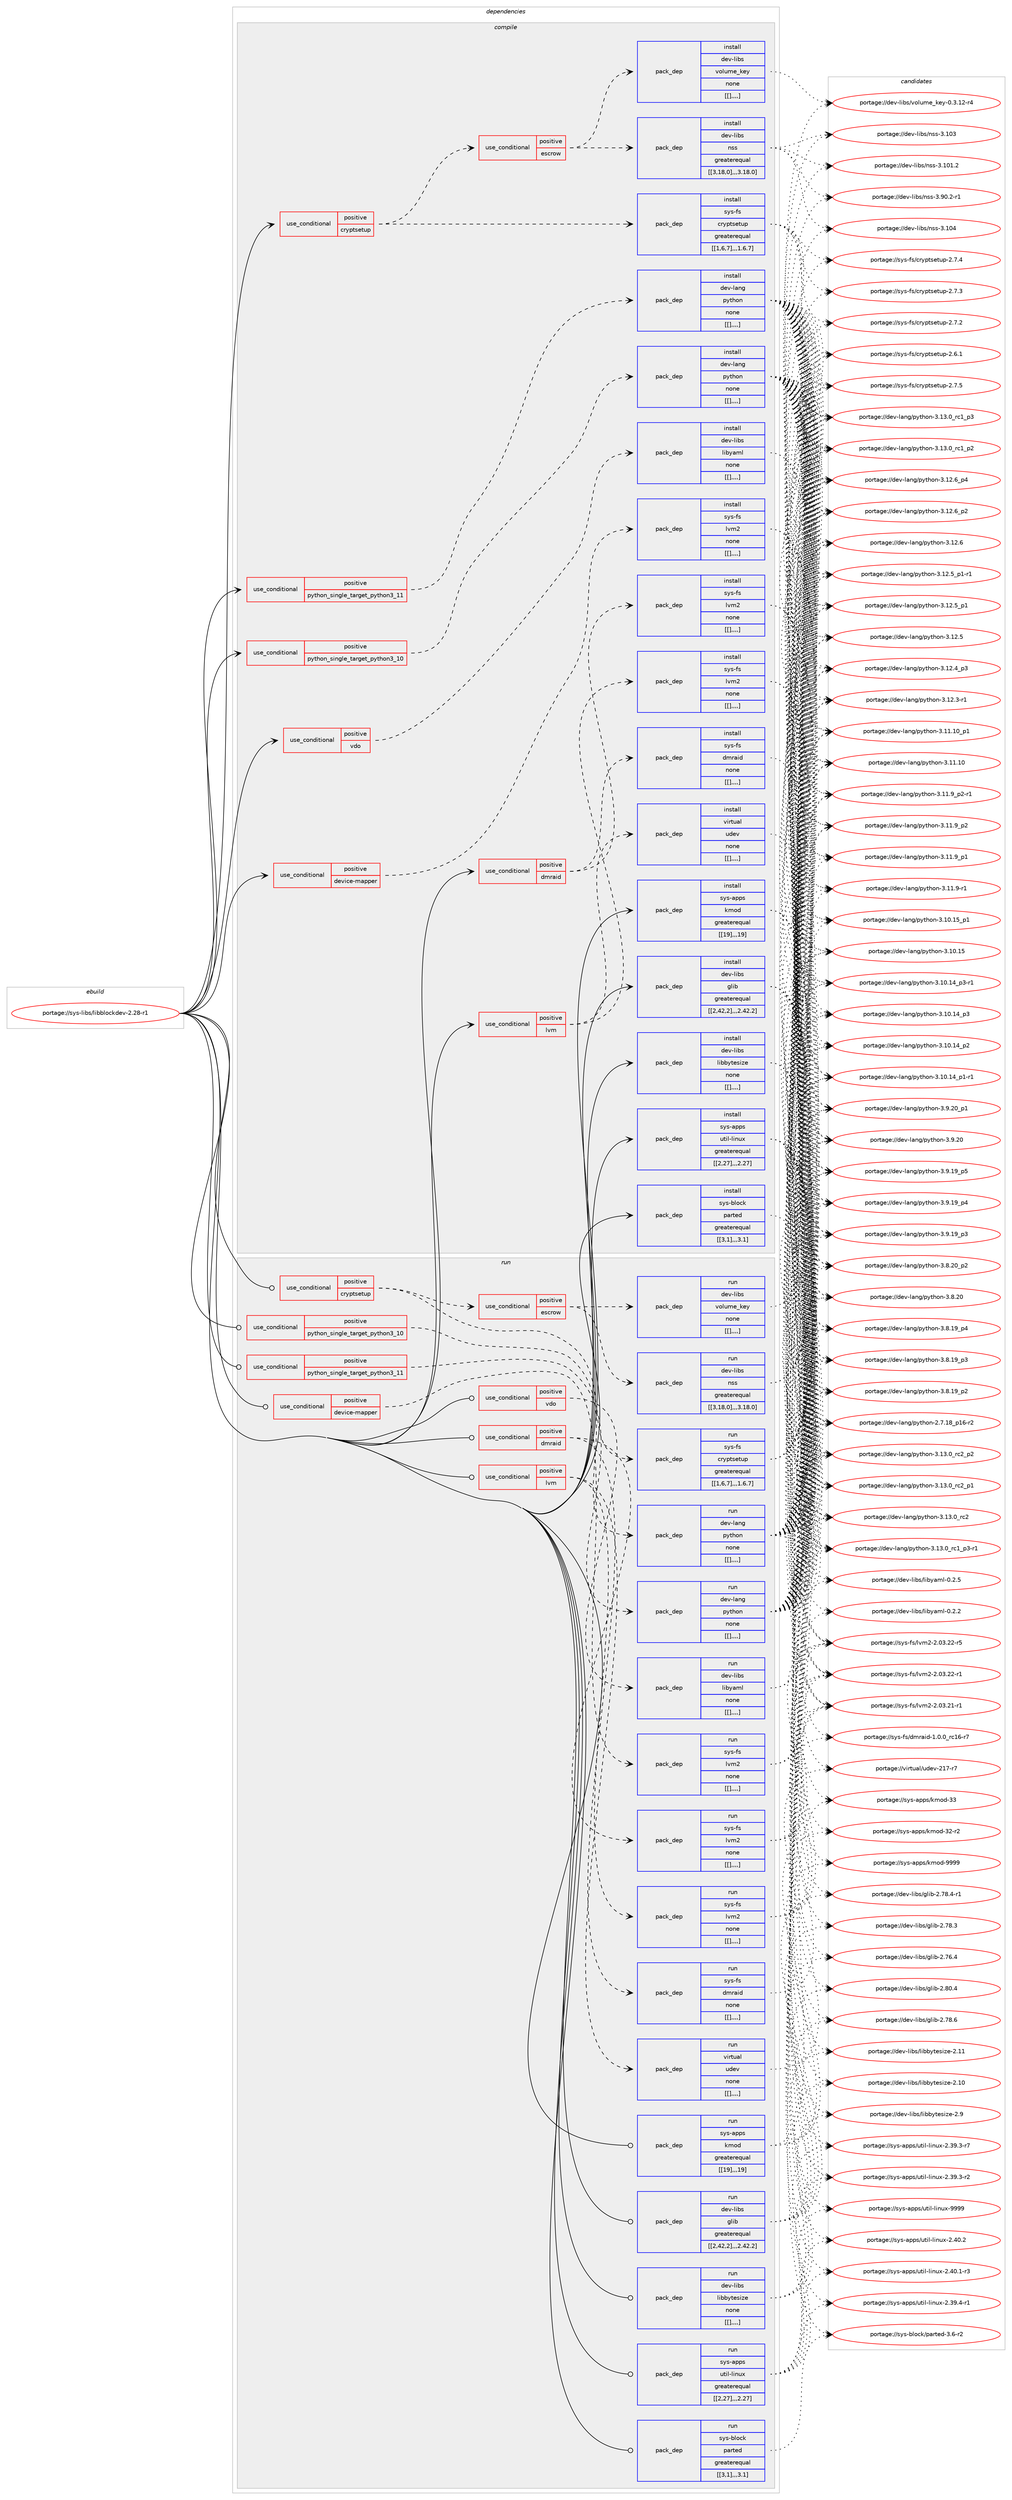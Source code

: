 digraph prolog {

# *************
# Graph options
# *************

newrank=true;
concentrate=true;
compound=true;
graph [rankdir=LR,fontname=Helvetica,fontsize=10,ranksep=1.5];#, ranksep=2.5, nodesep=0.2];
edge  [arrowhead=vee];
node  [fontname=Helvetica,fontsize=10];

# **********
# The ebuild
# **********

subgraph cluster_leftcol {
color=gray;
label=<<i>ebuild</i>>;
id [label="portage://sys-libs/libblockdev-2.28-r1", color=red, width=4, href="../sys-libs/libblockdev-2.28-r1.svg"];
}

# ****************
# The dependencies
# ****************

subgraph cluster_midcol {
color=gray;
label=<<i>dependencies</i>>;
subgraph cluster_compile {
fillcolor="#eeeeee";
style=filled;
label=<<i>compile</i>>;
subgraph cond9390 {
dependency25490 [label=<<TABLE BORDER="0" CELLBORDER="1" CELLSPACING="0" CELLPADDING="4"><TR><TD ROWSPAN="3" CELLPADDING="10">use_conditional</TD></TR><TR><TD>positive</TD></TR><TR><TD>cryptsetup</TD></TR></TABLE>>, shape=none, color=red];
subgraph cond9391 {
dependency25491 [label=<<TABLE BORDER="0" CELLBORDER="1" CELLSPACING="0" CELLPADDING="4"><TR><TD ROWSPAN="3" CELLPADDING="10">use_conditional</TD></TR><TR><TD>positive</TD></TR><TR><TD>escrow</TD></TR></TABLE>>, shape=none, color=red];
subgraph pack16024 {
dependency25492 [label=<<TABLE BORDER="0" CELLBORDER="1" CELLSPACING="0" CELLPADDING="4" WIDTH="220"><TR><TD ROWSPAN="6" CELLPADDING="30">pack_dep</TD></TR><TR><TD WIDTH="110">install</TD></TR><TR><TD>dev-libs</TD></TR><TR><TD>nss</TD></TR><TR><TD>greaterequal</TD></TR><TR><TD>[[3,18,0],,,3.18.0]</TD></TR></TABLE>>, shape=none, color=blue];
}
dependency25491:e -> dependency25492:w [weight=20,style="dashed",arrowhead="vee"];
subgraph pack16025 {
dependency25493 [label=<<TABLE BORDER="0" CELLBORDER="1" CELLSPACING="0" CELLPADDING="4" WIDTH="220"><TR><TD ROWSPAN="6" CELLPADDING="30">pack_dep</TD></TR><TR><TD WIDTH="110">install</TD></TR><TR><TD>dev-libs</TD></TR><TR><TD>volume_key</TD></TR><TR><TD>none</TD></TR><TR><TD>[[],,,,]</TD></TR></TABLE>>, shape=none, color=blue];
}
dependency25491:e -> dependency25493:w [weight=20,style="dashed",arrowhead="vee"];
}
dependency25490:e -> dependency25491:w [weight=20,style="dashed",arrowhead="vee"];
subgraph pack16026 {
dependency25494 [label=<<TABLE BORDER="0" CELLBORDER="1" CELLSPACING="0" CELLPADDING="4" WIDTH="220"><TR><TD ROWSPAN="6" CELLPADDING="30">pack_dep</TD></TR><TR><TD WIDTH="110">install</TD></TR><TR><TD>sys-fs</TD></TR><TR><TD>cryptsetup</TD></TR><TR><TD>greaterequal</TD></TR><TR><TD>[[1,6,7],,,1.6.7]</TD></TR></TABLE>>, shape=none, color=blue];
}
dependency25490:e -> dependency25494:w [weight=20,style="dashed",arrowhead="vee"];
}
id:e -> dependency25490:w [weight=20,style="solid",arrowhead="vee"];
subgraph cond9392 {
dependency25495 [label=<<TABLE BORDER="0" CELLBORDER="1" CELLSPACING="0" CELLPADDING="4"><TR><TD ROWSPAN="3" CELLPADDING="10">use_conditional</TD></TR><TR><TD>positive</TD></TR><TR><TD>device-mapper</TD></TR></TABLE>>, shape=none, color=red];
subgraph pack16027 {
dependency25496 [label=<<TABLE BORDER="0" CELLBORDER="1" CELLSPACING="0" CELLPADDING="4" WIDTH="220"><TR><TD ROWSPAN="6" CELLPADDING="30">pack_dep</TD></TR><TR><TD WIDTH="110">install</TD></TR><TR><TD>sys-fs</TD></TR><TR><TD>lvm2</TD></TR><TR><TD>none</TD></TR><TR><TD>[[],,,,]</TD></TR></TABLE>>, shape=none, color=blue];
}
dependency25495:e -> dependency25496:w [weight=20,style="dashed",arrowhead="vee"];
}
id:e -> dependency25495:w [weight=20,style="solid",arrowhead="vee"];
subgraph cond9393 {
dependency25497 [label=<<TABLE BORDER="0" CELLBORDER="1" CELLSPACING="0" CELLPADDING="4"><TR><TD ROWSPAN="3" CELLPADDING="10">use_conditional</TD></TR><TR><TD>positive</TD></TR><TR><TD>dmraid</TD></TR></TABLE>>, shape=none, color=red];
subgraph pack16028 {
dependency25498 [label=<<TABLE BORDER="0" CELLBORDER="1" CELLSPACING="0" CELLPADDING="4" WIDTH="220"><TR><TD ROWSPAN="6" CELLPADDING="30">pack_dep</TD></TR><TR><TD WIDTH="110">install</TD></TR><TR><TD>sys-fs</TD></TR><TR><TD>dmraid</TD></TR><TR><TD>none</TD></TR><TR><TD>[[],,,,]</TD></TR></TABLE>>, shape=none, color=blue];
}
dependency25497:e -> dependency25498:w [weight=20,style="dashed",arrowhead="vee"];
subgraph pack16029 {
dependency25499 [label=<<TABLE BORDER="0" CELLBORDER="1" CELLSPACING="0" CELLPADDING="4" WIDTH="220"><TR><TD ROWSPAN="6" CELLPADDING="30">pack_dep</TD></TR><TR><TD WIDTH="110">install</TD></TR><TR><TD>sys-fs</TD></TR><TR><TD>lvm2</TD></TR><TR><TD>none</TD></TR><TR><TD>[[],,,,]</TD></TR></TABLE>>, shape=none, color=blue];
}
dependency25497:e -> dependency25499:w [weight=20,style="dashed",arrowhead="vee"];
}
id:e -> dependency25497:w [weight=20,style="solid",arrowhead="vee"];
subgraph cond9394 {
dependency25500 [label=<<TABLE BORDER="0" CELLBORDER="1" CELLSPACING="0" CELLPADDING="4"><TR><TD ROWSPAN="3" CELLPADDING="10">use_conditional</TD></TR><TR><TD>positive</TD></TR><TR><TD>lvm</TD></TR></TABLE>>, shape=none, color=red];
subgraph pack16030 {
dependency25501 [label=<<TABLE BORDER="0" CELLBORDER="1" CELLSPACING="0" CELLPADDING="4" WIDTH="220"><TR><TD ROWSPAN="6" CELLPADDING="30">pack_dep</TD></TR><TR><TD WIDTH="110">install</TD></TR><TR><TD>sys-fs</TD></TR><TR><TD>lvm2</TD></TR><TR><TD>none</TD></TR><TR><TD>[[],,,,]</TD></TR></TABLE>>, shape=none, color=blue];
}
dependency25500:e -> dependency25501:w [weight=20,style="dashed",arrowhead="vee"];
subgraph pack16031 {
dependency25502 [label=<<TABLE BORDER="0" CELLBORDER="1" CELLSPACING="0" CELLPADDING="4" WIDTH="220"><TR><TD ROWSPAN="6" CELLPADDING="30">pack_dep</TD></TR><TR><TD WIDTH="110">install</TD></TR><TR><TD>virtual</TD></TR><TR><TD>udev</TD></TR><TR><TD>none</TD></TR><TR><TD>[[],,,,]</TD></TR></TABLE>>, shape=none, color=blue];
}
dependency25500:e -> dependency25502:w [weight=20,style="dashed",arrowhead="vee"];
}
id:e -> dependency25500:w [weight=20,style="solid",arrowhead="vee"];
subgraph cond9395 {
dependency25503 [label=<<TABLE BORDER="0" CELLBORDER="1" CELLSPACING="0" CELLPADDING="4"><TR><TD ROWSPAN="3" CELLPADDING="10">use_conditional</TD></TR><TR><TD>positive</TD></TR><TR><TD>python_single_target_python3_10</TD></TR></TABLE>>, shape=none, color=red];
subgraph pack16032 {
dependency25504 [label=<<TABLE BORDER="0" CELLBORDER="1" CELLSPACING="0" CELLPADDING="4" WIDTH="220"><TR><TD ROWSPAN="6" CELLPADDING="30">pack_dep</TD></TR><TR><TD WIDTH="110">install</TD></TR><TR><TD>dev-lang</TD></TR><TR><TD>python</TD></TR><TR><TD>none</TD></TR><TR><TD>[[],,,,]</TD></TR></TABLE>>, shape=none, color=blue];
}
dependency25503:e -> dependency25504:w [weight=20,style="dashed",arrowhead="vee"];
}
id:e -> dependency25503:w [weight=20,style="solid",arrowhead="vee"];
subgraph cond9396 {
dependency25505 [label=<<TABLE BORDER="0" CELLBORDER="1" CELLSPACING="0" CELLPADDING="4"><TR><TD ROWSPAN="3" CELLPADDING="10">use_conditional</TD></TR><TR><TD>positive</TD></TR><TR><TD>python_single_target_python3_11</TD></TR></TABLE>>, shape=none, color=red];
subgraph pack16033 {
dependency25506 [label=<<TABLE BORDER="0" CELLBORDER="1" CELLSPACING="0" CELLPADDING="4" WIDTH="220"><TR><TD ROWSPAN="6" CELLPADDING="30">pack_dep</TD></TR><TR><TD WIDTH="110">install</TD></TR><TR><TD>dev-lang</TD></TR><TR><TD>python</TD></TR><TR><TD>none</TD></TR><TR><TD>[[],,,,]</TD></TR></TABLE>>, shape=none, color=blue];
}
dependency25505:e -> dependency25506:w [weight=20,style="dashed",arrowhead="vee"];
}
id:e -> dependency25505:w [weight=20,style="solid",arrowhead="vee"];
subgraph cond9397 {
dependency25507 [label=<<TABLE BORDER="0" CELLBORDER="1" CELLSPACING="0" CELLPADDING="4"><TR><TD ROWSPAN="3" CELLPADDING="10">use_conditional</TD></TR><TR><TD>positive</TD></TR><TR><TD>vdo</TD></TR></TABLE>>, shape=none, color=red];
subgraph pack16034 {
dependency25508 [label=<<TABLE BORDER="0" CELLBORDER="1" CELLSPACING="0" CELLPADDING="4" WIDTH="220"><TR><TD ROWSPAN="6" CELLPADDING="30">pack_dep</TD></TR><TR><TD WIDTH="110">install</TD></TR><TR><TD>dev-libs</TD></TR><TR><TD>libyaml</TD></TR><TR><TD>none</TD></TR><TR><TD>[[],,,,]</TD></TR></TABLE>>, shape=none, color=blue];
}
dependency25507:e -> dependency25508:w [weight=20,style="dashed",arrowhead="vee"];
}
id:e -> dependency25507:w [weight=20,style="solid",arrowhead="vee"];
subgraph pack16035 {
dependency25509 [label=<<TABLE BORDER="0" CELLBORDER="1" CELLSPACING="0" CELLPADDING="4" WIDTH="220"><TR><TD ROWSPAN="6" CELLPADDING="30">pack_dep</TD></TR><TR><TD WIDTH="110">install</TD></TR><TR><TD>dev-libs</TD></TR><TR><TD>glib</TD></TR><TR><TD>greaterequal</TD></TR><TR><TD>[[2,42,2],,,2.42.2]</TD></TR></TABLE>>, shape=none, color=blue];
}
id:e -> dependency25509:w [weight=20,style="solid",arrowhead="vee"];
subgraph pack16036 {
dependency25510 [label=<<TABLE BORDER="0" CELLBORDER="1" CELLSPACING="0" CELLPADDING="4" WIDTH="220"><TR><TD ROWSPAN="6" CELLPADDING="30">pack_dep</TD></TR><TR><TD WIDTH="110">install</TD></TR><TR><TD>dev-libs</TD></TR><TR><TD>libbytesize</TD></TR><TR><TD>none</TD></TR><TR><TD>[[],,,,]</TD></TR></TABLE>>, shape=none, color=blue];
}
id:e -> dependency25510:w [weight=20,style="solid",arrowhead="vee"];
subgraph pack16037 {
dependency25511 [label=<<TABLE BORDER="0" CELLBORDER="1" CELLSPACING="0" CELLPADDING="4" WIDTH="220"><TR><TD ROWSPAN="6" CELLPADDING="30">pack_dep</TD></TR><TR><TD WIDTH="110">install</TD></TR><TR><TD>sys-apps</TD></TR><TR><TD>kmod</TD></TR><TR><TD>greaterequal</TD></TR><TR><TD>[[19],,,19]</TD></TR></TABLE>>, shape=none, color=blue];
}
id:e -> dependency25511:w [weight=20,style="solid",arrowhead="vee"];
subgraph pack16038 {
dependency25512 [label=<<TABLE BORDER="0" CELLBORDER="1" CELLSPACING="0" CELLPADDING="4" WIDTH="220"><TR><TD ROWSPAN="6" CELLPADDING="30">pack_dep</TD></TR><TR><TD WIDTH="110">install</TD></TR><TR><TD>sys-apps</TD></TR><TR><TD>util-linux</TD></TR><TR><TD>greaterequal</TD></TR><TR><TD>[[2,27],,,2.27]</TD></TR></TABLE>>, shape=none, color=blue];
}
id:e -> dependency25512:w [weight=20,style="solid",arrowhead="vee"];
subgraph pack16039 {
dependency25513 [label=<<TABLE BORDER="0" CELLBORDER="1" CELLSPACING="0" CELLPADDING="4" WIDTH="220"><TR><TD ROWSPAN="6" CELLPADDING="30">pack_dep</TD></TR><TR><TD WIDTH="110">install</TD></TR><TR><TD>sys-block</TD></TR><TR><TD>parted</TD></TR><TR><TD>greaterequal</TD></TR><TR><TD>[[3,1],,,3.1]</TD></TR></TABLE>>, shape=none, color=blue];
}
id:e -> dependency25513:w [weight=20,style="solid",arrowhead="vee"];
}
subgraph cluster_compileandrun {
fillcolor="#eeeeee";
style=filled;
label=<<i>compile and run</i>>;
}
subgraph cluster_run {
fillcolor="#eeeeee";
style=filled;
label=<<i>run</i>>;
subgraph cond9398 {
dependency25514 [label=<<TABLE BORDER="0" CELLBORDER="1" CELLSPACING="0" CELLPADDING="4"><TR><TD ROWSPAN="3" CELLPADDING="10">use_conditional</TD></TR><TR><TD>positive</TD></TR><TR><TD>cryptsetup</TD></TR></TABLE>>, shape=none, color=red];
subgraph cond9399 {
dependency25515 [label=<<TABLE BORDER="0" CELLBORDER="1" CELLSPACING="0" CELLPADDING="4"><TR><TD ROWSPAN="3" CELLPADDING="10">use_conditional</TD></TR><TR><TD>positive</TD></TR><TR><TD>escrow</TD></TR></TABLE>>, shape=none, color=red];
subgraph pack16040 {
dependency25516 [label=<<TABLE BORDER="0" CELLBORDER="1" CELLSPACING="0" CELLPADDING="4" WIDTH="220"><TR><TD ROWSPAN="6" CELLPADDING="30">pack_dep</TD></TR><TR><TD WIDTH="110">run</TD></TR><TR><TD>dev-libs</TD></TR><TR><TD>nss</TD></TR><TR><TD>greaterequal</TD></TR><TR><TD>[[3,18,0],,,3.18.0]</TD></TR></TABLE>>, shape=none, color=blue];
}
dependency25515:e -> dependency25516:w [weight=20,style="dashed",arrowhead="vee"];
subgraph pack16041 {
dependency25517 [label=<<TABLE BORDER="0" CELLBORDER="1" CELLSPACING="0" CELLPADDING="4" WIDTH="220"><TR><TD ROWSPAN="6" CELLPADDING="30">pack_dep</TD></TR><TR><TD WIDTH="110">run</TD></TR><TR><TD>dev-libs</TD></TR><TR><TD>volume_key</TD></TR><TR><TD>none</TD></TR><TR><TD>[[],,,,]</TD></TR></TABLE>>, shape=none, color=blue];
}
dependency25515:e -> dependency25517:w [weight=20,style="dashed",arrowhead="vee"];
}
dependency25514:e -> dependency25515:w [weight=20,style="dashed",arrowhead="vee"];
subgraph pack16042 {
dependency25518 [label=<<TABLE BORDER="0" CELLBORDER="1" CELLSPACING="0" CELLPADDING="4" WIDTH="220"><TR><TD ROWSPAN="6" CELLPADDING="30">pack_dep</TD></TR><TR><TD WIDTH="110">run</TD></TR><TR><TD>sys-fs</TD></TR><TR><TD>cryptsetup</TD></TR><TR><TD>greaterequal</TD></TR><TR><TD>[[1,6,7],,,1.6.7]</TD></TR></TABLE>>, shape=none, color=blue];
}
dependency25514:e -> dependency25518:w [weight=20,style="dashed",arrowhead="vee"];
}
id:e -> dependency25514:w [weight=20,style="solid",arrowhead="odot"];
subgraph cond9400 {
dependency25519 [label=<<TABLE BORDER="0" CELLBORDER="1" CELLSPACING="0" CELLPADDING="4"><TR><TD ROWSPAN="3" CELLPADDING="10">use_conditional</TD></TR><TR><TD>positive</TD></TR><TR><TD>device-mapper</TD></TR></TABLE>>, shape=none, color=red];
subgraph pack16043 {
dependency25520 [label=<<TABLE BORDER="0" CELLBORDER="1" CELLSPACING="0" CELLPADDING="4" WIDTH="220"><TR><TD ROWSPAN="6" CELLPADDING="30">pack_dep</TD></TR><TR><TD WIDTH="110">run</TD></TR><TR><TD>sys-fs</TD></TR><TR><TD>lvm2</TD></TR><TR><TD>none</TD></TR><TR><TD>[[],,,,]</TD></TR></TABLE>>, shape=none, color=blue];
}
dependency25519:e -> dependency25520:w [weight=20,style="dashed",arrowhead="vee"];
}
id:e -> dependency25519:w [weight=20,style="solid",arrowhead="odot"];
subgraph cond9401 {
dependency25521 [label=<<TABLE BORDER="0" CELLBORDER="1" CELLSPACING="0" CELLPADDING="4"><TR><TD ROWSPAN="3" CELLPADDING="10">use_conditional</TD></TR><TR><TD>positive</TD></TR><TR><TD>dmraid</TD></TR></TABLE>>, shape=none, color=red];
subgraph pack16044 {
dependency25522 [label=<<TABLE BORDER="0" CELLBORDER="1" CELLSPACING="0" CELLPADDING="4" WIDTH="220"><TR><TD ROWSPAN="6" CELLPADDING="30">pack_dep</TD></TR><TR><TD WIDTH="110">run</TD></TR><TR><TD>sys-fs</TD></TR><TR><TD>dmraid</TD></TR><TR><TD>none</TD></TR><TR><TD>[[],,,,]</TD></TR></TABLE>>, shape=none, color=blue];
}
dependency25521:e -> dependency25522:w [weight=20,style="dashed",arrowhead="vee"];
subgraph pack16045 {
dependency25523 [label=<<TABLE BORDER="0" CELLBORDER="1" CELLSPACING="0" CELLPADDING="4" WIDTH="220"><TR><TD ROWSPAN="6" CELLPADDING="30">pack_dep</TD></TR><TR><TD WIDTH="110">run</TD></TR><TR><TD>sys-fs</TD></TR><TR><TD>lvm2</TD></TR><TR><TD>none</TD></TR><TR><TD>[[],,,,]</TD></TR></TABLE>>, shape=none, color=blue];
}
dependency25521:e -> dependency25523:w [weight=20,style="dashed",arrowhead="vee"];
}
id:e -> dependency25521:w [weight=20,style="solid",arrowhead="odot"];
subgraph cond9402 {
dependency25524 [label=<<TABLE BORDER="0" CELLBORDER="1" CELLSPACING="0" CELLPADDING="4"><TR><TD ROWSPAN="3" CELLPADDING="10">use_conditional</TD></TR><TR><TD>positive</TD></TR><TR><TD>lvm</TD></TR></TABLE>>, shape=none, color=red];
subgraph pack16046 {
dependency25525 [label=<<TABLE BORDER="0" CELLBORDER="1" CELLSPACING="0" CELLPADDING="4" WIDTH="220"><TR><TD ROWSPAN="6" CELLPADDING="30">pack_dep</TD></TR><TR><TD WIDTH="110">run</TD></TR><TR><TD>sys-fs</TD></TR><TR><TD>lvm2</TD></TR><TR><TD>none</TD></TR><TR><TD>[[],,,,]</TD></TR></TABLE>>, shape=none, color=blue];
}
dependency25524:e -> dependency25525:w [weight=20,style="dashed",arrowhead="vee"];
subgraph pack16047 {
dependency25526 [label=<<TABLE BORDER="0" CELLBORDER="1" CELLSPACING="0" CELLPADDING="4" WIDTH="220"><TR><TD ROWSPAN="6" CELLPADDING="30">pack_dep</TD></TR><TR><TD WIDTH="110">run</TD></TR><TR><TD>virtual</TD></TR><TR><TD>udev</TD></TR><TR><TD>none</TD></TR><TR><TD>[[],,,,]</TD></TR></TABLE>>, shape=none, color=blue];
}
dependency25524:e -> dependency25526:w [weight=20,style="dashed",arrowhead="vee"];
}
id:e -> dependency25524:w [weight=20,style="solid",arrowhead="odot"];
subgraph cond9403 {
dependency25527 [label=<<TABLE BORDER="0" CELLBORDER="1" CELLSPACING="0" CELLPADDING="4"><TR><TD ROWSPAN="3" CELLPADDING="10">use_conditional</TD></TR><TR><TD>positive</TD></TR><TR><TD>python_single_target_python3_10</TD></TR></TABLE>>, shape=none, color=red];
subgraph pack16048 {
dependency25528 [label=<<TABLE BORDER="0" CELLBORDER="1" CELLSPACING="0" CELLPADDING="4" WIDTH="220"><TR><TD ROWSPAN="6" CELLPADDING="30">pack_dep</TD></TR><TR><TD WIDTH="110">run</TD></TR><TR><TD>dev-lang</TD></TR><TR><TD>python</TD></TR><TR><TD>none</TD></TR><TR><TD>[[],,,,]</TD></TR></TABLE>>, shape=none, color=blue];
}
dependency25527:e -> dependency25528:w [weight=20,style="dashed",arrowhead="vee"];
}
id:e -> dependency25527:w [weight=20,style="solid",arrowhead="odot"];
subgraph cond9404 {
dependency25529 [label=<<TABLE BORDER="0" CELLBORDER="1" CELLSPACING="0" CELLPADDING="4"><TR><TD ROWSPAN="3" CELLPADDING="10">use_conditional</TD></TR><TR><TD>positive</TD></TR><TR><TD>python_single_target_python3_11</TD></TR></TABLE>>, shape=none, color=red];
subgraph pack16049 {
dependency25530 [label=<<TABLE BORDER="0" CELLBORDER="1" CELLSPACING="0" CELLPADDING="4" WIDTH="220"><TR><TD ROWSPAN="6" CELLPADDING="30">pack_dep</TD></TR><TR><TD WIDTH="110">run</TD></TR><TR><TD>dev-lang</TD></TR><TR><TD>python</TD></TR><TR><TD>none</TD></TR><TR><TD>[[],,,,]</TD></TR></TABLE>>, shape=none, color=blue];
}
dependency25529:e -> dependency25530:w [weight=20,style="dashed",arrowhead="vee"];
}
id:e -> dependency25529:w [weight=20,style="solid",arrowhead="odot"];
subgraph cond9405 {
dependency25531 [label=<<TABLE BORDER="0" CELLBORDER="1" CELLSPACING="0" CELLPADDING="4"><TR><TD ROWSPAN="3" CELLPADDING="10">use_conditional</TD></TR><TR><TD>positive</TD></TR><TR><TD>vdo</TD></TR></TABLE>>, shape=none, color=red];
subgraph pack16050 {
dependency25532 [label=<<TABLE BORDER="0" CELLBORDER="1" CELLSPACING="0" CELLPADDING="4" WIDTH="220"><TR><TD ROWSPAN="6" CELLPADDING="30">pack_dep</TD></TR><TR><TD WIDTH="110">run</TD></TR><TR><TD>dev-libs</TD></TR><TR><TD>libyaml</TD></TR><TR><TD>none</TD></TR><TR><TD>[[],,,,]</TD></TR></TABLE>>, shape=none, color=blue];
}
dependency25531:e -> dependency25532:w [weight=20,style="dashed",arrowhead="vee"];
}
id:e -> dependency25531:w [weight=20,style="solid",arrowhead="odot"];
subgraph pack16051 {
dependency25533 [label=<<TABLE BORDER="0" CELLBORDER="1" CELLSPACING="0" CELLPADDING="4" WIDTH="220"><TR><TD ROWSPAN="6" CELLPADDING="30">pack_dep</TD></TR><TR><TD WIDTH="110">run</TD></TR><TR><TD>dev-libs</TD></TR><TR><TD>glib</TD></TR><TR><TD>greaterequal</TD></TR><TR><TD>[[2,42,2],,,2.42.2]</TD></TR></TABLE>>, shape=none, color=blue];
}
id:e -> dependency25533:w [weight=20,style="solid",arrowhead="odot"];
subgraph pack16052 {
dependency25534 [label=<<TABLE BORDER="0" CELLBORDER="1" CELLSPACING="0" CELLPADDING="4" WIDTH="220"><TR><TD ROWSPAN="6" CELLPADDING="30">pack_dep</TD></TR><TR><TD WIDTH="110">run</TD></TR><TR><TD>dev-libs</TD></TR><TR><TD>libbytesize</TD></TR><TR><TD>none</TD></TR><TR><TD>[[],,,,]</TD></TR></TABLE>>, shape=none, color=blue];
}
id:e -> dependency25534:w [weight=20,style="solid",arrowhead="odot"];
subgraph pack16053 {
dependency25535 [label=<<TABLE BORDER="0" CELLBORDER="1" CELLSPACING="0" CELLPADDING="4" WIDTH="220"><TR><TD ROWSPAN="6" CELLPADDING="30">pack_dep</TD></TR><TR><TD WIDTH="110">run</TD></TR><TR><TD>sys-apps</TD></TR><TR><TD>kmod</TD></TR><TR><TD>greaterequal</TD></TR><TR><TD>[[19],,,19]</TD></TR></TABLE>>, shape=none, color=blue];
}
id:e -> dependency25535:w [weight=20,style="solid",arrowhead="odot"];
subgraph pack16054 {
dependency25536 [label=<<TABLE BORDER="0" CELLBORDER="1" CELLSPACING="0" CELLPADDING="4" WIDTH="220"><TR><TD ROWSPAN="6" CELLPADDING="30">pack_dep</TD></TR><TR><TD WIDTH="110">run</TD></TR><TR><TD>sys-apps</TD></TR><TR><TD>util-linux</TD></TR><TR><TD>greaterequal</TD></TR><TR><TD>[[2,27],,,2.27]</TD></TR></TABLE>>, shape=none, color=blue];
}
id:e -> dependency25536:w [weight=20,style="solid",arrowhead="odot"];
subgraph pack16055 {
dependency25537 [label=<<TABLE BORDER="0" CELLBORDER="1" CELLSPACING="0" CELLPADDING="4" WIDTH="220"><TR><TD ROWSPAN="6" CELLPADDING="30">pack_dep</TD></TR><TR><TD WIDTH="110">run</TD></TR><TR><TD>sys-block</TD></TR><TR><TD>parted</TD></TR><TR><TD>greaterequal</TD></TR><TR><TD>[[3,1],,,3.1]</TD></TR></TABLE>>, shape=none, color=blue];
}
id:e -> dependency25537:w [weight=20,style="solid",arrowhead="odot"];
}
}

# **************
# The candidates
# **************

subgraph cluster_choices {
rank=same;
color=gray;
label=<<i>candidates</i>>;

subgraph choice16024 {
color=black;
nodesep=1;
choice100101118451081059811547110115115455146494852 [label="portage://dev-libs/nss-3.104", color=red, width=4,href="../dev-libs/nss-3.104.svg"];
choice100101118451081059811547110115115455146494851 [label="portage://dev-libs/nss-3.103", color=red, width=4,href="../dev-libs/nss-3.103.svg"];
choice1001011184510810598115471101151154551464948494650 [label="portage://dev-libs/nss-3.101.2", color=red, width=4,href="../dev-libs/nss-3.101.2.svg"];
choice100101118451081059811547110115115455146574846504511449 [label="portage://dev-libs/nss-3.90.2-r1", color=red, width=4,href="../dev-libs/nss-3.90.2-r1.svg"];
dependency25492:e -> choice100101118451081059811547110115115455146494852:w [style=dotted,weight="100"];
dependency25492:e -> choice100101118451081059811547110115115455146494851:w [style=dotted,weight="100"];
dependency25492:e -> choice1001011184510810598115471101151154551464948494650:w [style=dotted,weight="100"];
dependency25492:e -> choice100101118451081059811547110115115455146574846504511449:w [style=dotted,weight="100"];
}
subgraph choice16025 {
color=black;
nodesep=1;
choice10010111845108105981154711811110811710910195107101121454846514649504511452 [label="portage://dev-libs/volume_key-0.3.12-r4", color=red, width=4,href="../dev-libs/volume_key-0.3.12-r4.svg"];
dependency25493:e -> choice10010111845108105981154711811110811710910195107101121454846514649504511452:w [style=dotted,weight="100"];
}
subgraph choice16026 {
color=black;
nodesep=1;
choice115121115451021154799114121112116115101116117112455046554653 [label="portage://sys-fs/cryptsetup-2.7.5", color=red, width=4,href="../sys-fs/cryptsetup-2.7.5.svg"];
choice115121115451021154799114121112116115101116117112455046554652 [label="portage://sys-fs/cryptsetup-2.7.4", color=red, width=4,href="../sys-fs/cryptsetup-2.7.4.svg"];
choice115121115451021154799114121112116115101116117112455046554651 [label="portage://sys-fs/cryptsetup-2.7.3", color=red, width=4,href="../sys-fs/cryptsetup-2.7.3.svg"];
choice115121115451021154799114121112116115101116117112455046554650 [label="portage://sys-fs/cryptsetup-2.7.2", color=red, width=4,href="../sys-fs/cryptsetup-2.7.2.svg"];
choice115121115451021154799114121112116115101116117112455046544649 [label="portage://sys-fs/cryptsetup-2.6.1", color=red, width=4,href="../sys-fs/cryptsetup-2.6.1.svg"];
dependency25494:e -> choice115121115451021154799114121112116115101116117112455046554653:w [style=dotted,weight="100"];
dependency25494:e -> choice115121115451021154799114121112116115101116117112455046554652:w [style=dotted,weight="100"];
dependency25494:e -> choice115121115451021154799114121112116115101116117112455046554651:w [style=dotted,weight="100"];
dependency25494:e -> choice115121115451021154799114121112116115101116117112455046554650:w [style=dotted,weight="100"];
dependency25494:e -> choice115121115451021154799114121112116115101116117112455046544649:w [style=dotted,weight="100"];
}
subgraph choice16027 {
color=black;
nodesep=1;
choice11512111545102115471081181095045504648514650504511453 [label="portage://sys-fs/lvm2-2.03.22-r5", color=red, width=4,href="../sys-fs/lvm2-2.03.22-r5.svg"];
choice11512111545102115471081181095045504648514650504511449 [label="portage://sys-fs/lvm2-2.03.22-r1", color=red, width=4,href="../sys-fs/lvm2-2.03.22-r1.svg"];
choice11512111545102115471081181095045504648514650494511449 [label="portage://sys-fs/lvm2-2.03.21-r1", color=red, width=4,href="../sys-fs/lvm2-2.03.21-r1.svg"];
dependency25496:e -> choice11512111545102115471081181095045504648514650504511453:w [style=dotted,weight="100"];
dependency25496:e -> choice11512111545102115471081181095045504648514650504511449:w [style=dotted,weight="100"];
dependency25496:e -> choice11512111545102115471081181095045504648514650494511449:w [style=dotted,weight="100"];
}
subgraph choice16028 {
color=black;
nodesep=1;
choice115121115451021154710010911497105100454946484648951149949544511455 [label="portage://sys-fs/dmraid-1.0.0_rc16-r7", color=red, width=4,href="../sys-fs/dmraid-1.0.0_rc16-r7.svg"];
dependency25498:e -> choice115121115451021154710010911497105100454946484648951149949544511455:w [style=dotted,weight="100"];
}
subgraph choice16029 {
color=black;
nodesep=1;
choice11512111545102115471081181095045504648514650504511453 [label="portage://sys-fs/lvm2-2.03.22-r5", color=red, width=4,href="../sys-fs/lvm2-2.03.22-r5.svg"];
choice11512111545102115471081181095045504648514650504511449 [label="portage://sys-fs/lvm2-2.03.22-r1", color=red, width=4,href="../sys-fs/lvm2-2.03.22-r1.svg"];
choice11512111545102115471081181095045504648514650494511449 [label="portage://sys-fs/lvm2-2.03.21-r1", color=red, width=4,href="../sys-fs/lvm2-2.03.21-r1.svg"];
dependency25499:e -> choice11512111545102115471081181095045504648514650504511453:w [style=dotted,weight="100"];
dependency25499:e -> choice11512111545102115471081181095045504648514650504511449:w [style=dotted,weight="100"];
dependency25499:e -> choice11512111545102115471081181095045504648514650494511449:w [style=dotted,weight="100"];
}
subgraph choice16030 {
color=black;
nodesep=1;
choice11512111545102115471081181095045504648514650504511453 [label="portage://sys-fs/lvm2-2.03.22-r5", color=red, width=4,href="../sys-fs/lvm2-2.03.22-r5.svg"];
choice11512111545102115471081181095045504648514650504511449 [label="portage://sys-fs/lvm2-2.03.22-r1", color=red, width=4,href="../sys-fs/lvm2-2.03.22-r1.svg"];
choice11512111545102115471081181095045504648514650494511449 [label="portage://sys-fs/lvm2-2.03.21-r1", color=red, width=4,href="../sys-fs/lvm2-2.03.21-r1.svg"];
dependency25501:e -> choice11512111545102115471081181095045504648514650504511453:w [style=dotted,weight="100"];
dependency25501:e -> choice11512111545102115471081181095045504648514650504511449:w [style=dotted,weight="100"];
dependency25501:e -> choice11512111545102115471081181095045504648514650494511449:w [style=dotted,weight="100"];
}
subgraph choice16031 {
color=black;
nodesep=1;
choice1181051141161179710847117100101118455049554511455 [label="portage://virtual/udev-217-r7", color=red, width=4,href="../virtual/udev-217-r7.svg"];
dependency25502:e -> choice1181051141161179710847117100101118455049554511455:w [style=dotted,weight="100"];
}
subgraph choice16032 {
color=black;
nodesep=1;
choice100101118451089711010347112121116104111110455146495146489511499509511250 [label="portage://dev-lang/python-3.13.0_rc2_p2", color=red, width=4,href="../dev-lang/python-3.13.0_rc2_p2.svg"];
choice100101118451089711010347112121116104111110455146495146489511499509511249 [label="portage://dev-lang/python-3.13.0_rc2_p1", color=red, width=4,href="../dev-lang/python-3.13.0_rc2_p1.svg"];
choice10010111845108971101034711212111610411111045514649514648951149950 [label="portage://dev-lang/python-3.13.0_rc2", color=red, width=4,href="../dev-lang/python-3.13.0_rc2.svg"];
choice1001011184510897110103471121211161041111104551464951464895114994995112514511449 [label="portage://dev-lang/python-3.13.0_rc1_p3-r1", color=red, width=4,href="../dev-lang/python-3.13.0_rc1_p3-r1.svg"];
choice100101118451089711010347112121116104111110455146495146489511499499511251 [label="portage://dev-lang/python-3.13.0_rc1_p3", color=red, width=4,href="../dev-lang/python-3.13.0_rc1_p3.svg"];
choice100101118451089711010347112121116104111110455146495146489511499499511250 [label="portage://dev-lang/python-3.13.0_rc1_p2", color=red, width=4,href="../dev-lang/python-3.13.0_rc1_p2.svg"];
choice100101118451089711010347112121116104111110455146495046549511252 [label="portage://dev-lang/python-3.12.6_p4", color=red, width=4,href="../dev-lang/python-3.12.6_p4.svg"];
choice100101118451089711010347112121116104111110455146495046549511250 [label="portage://dev-lang/python-3.12.6_p2", color=red, width=4,href="../dev-lang/python-3.12.6_p2.svg"];
choice10010111845108971101034711212111610411111045514649504654 [label="portage://dev-lang/python-3.12.6", color=red, width=4,href="../dev-lang/python-3.12.6.svg"];
choice1001011184510897110103471121211161041111104551464950465395112494511449 [label="portage://dev-lang/python-3.12.5_p1-r1", color=red, width=4,href="../dev-lang/python-3.12.5_p1-r1.svg"];
choice100101118451089711010347112121116104111110455146495046539511249 [label="portage://dev-lang/python-3.12.5_p1", color=red, width=4,href="../dev-lang/python-3.12.5_p1.svg"];
choice10010111845108971101034711212111610411111045514649504653 [label="portage://dev-lang/python-3.12.5", color=red, width=4,href="../dev-lang/python-3.12.5.svg"];
choice100101118451089711010347112121116104111110455146495046529511251 [label="portage://dev-lang/python-3.12.4_p3", color=red, width=4,href="../dev-lang/python-3.12.4_p3.svg"];
choice100101118451089711010347112121116104111110455146495046514511449 [label="portage://dev-lang/python-3.12.3-r1", color=red, width=4,href="../dev-lang/python-3.12.3-r1.svg"];
choice10010111845108971101034711212111610411111045514649494649489511249 [label="portage://dev-lang/python-3.11.10_p1", color=red, width=4,href="../dev-lang/python-3.11.10_p1.svg"];
choice1001011184510897110103471121211161041111104551464949464948 [label="portage://dev-lang/python-3.11.10", color=red, width=4,href="../dev-lang/python-3.11.10.svg"];
choice1001011184510897110103471121211161041111104551464949465795112504511449 [label="portage://dev-lang/python-3.11.9_p2-r1", color=red, width=4,href="../dev-lang/python-3.11.9_p2-r1.svg"];
choice100101118451089711010347112121116104111110455146494946579511250 [label="portage://dev-lang/python-3.11.9_p2", color=red, width=4,href="../dev-lang/python-3.11.9_p2.svg"];
choice100101118451089711010347112121116104111110455146494946579511249 [label="portage://dev-lang/python-3.11.9_p1", color=red, width=4,href="../dev-lang/python-3.11.9_p1.svg"];
choice100101118451089711010347112121116104111110455146494946574511449 [label="portage://dev-lang/python-3.11.9-r1", color=red, width=4,href="../dev-lang/python-3.11.9-r1.svg"];
choice10010111845108971101034711212111610411111045514649484649539511249 [label="portage://dev-lang/python-3.10.15_p1", color=red, width=4,href="../dev-lang/python-3.10.15_p1.svg"];
choice1001011184510897110103471121211161041111104551464948464953 [label="portage://dev-lang/python-3.10.15", color=red, width=4,href="../dev-lang/python-3.10.15.svg"];
choice100101118451089711010347112121116104111110455146494846495295112514511449 [label="portage://dev-lang/python-3.10.14_p3-r1", color=red, width=4,href="../dev-lang/python-3.10.14_p3-r1.svg"];
choice10010111845108971101034711212111610411111045514649484649529511251 [label="portage://dev-lang/python-3.10.14_p3", color=red, width=4,href="../dev-lang/python-3.10.14_p3.svg"];
choice10010111845108971101034711212111610411111045514649484649529511250 [label="portage://dev-lang/python-3.10.14_p2", color=red, width=4,href="../dev-lang/python-3.10.14_p2.svg"];
choice100101118451089711010347112121116104111110455146494846495295112494511449 [label="portage://dev-lang/python-3.10.14_p1-r1", color=red, width=4,href="../dev-lang/python-3.10.14_p1-r1.svg"];
choice100101118451089711010347112121116104111110455146574650489511249 [label="portage://dev-lang/python-3.9.20_p1", color=red, width=4,href="../dev-lang/python-3.9.20_p1.svg"];
choice10010111845108971101034711212111610411111045514657465048 [label="portage://dev-lang/python-3.9.20", color=red, width=4,href="../dev-lang/python-3.9.20.svg"];
choice100101118451089711010347112121116104111110455146574649579511253 [label="portage://dev-lang/python-3.9.19_p5", color=red, width=4,href="../dev-lang/python-3.9.19_p5.svg"];
choice100101118451089711010347112121116104111110455146574649579511252 [label="portage://dev-lang/python-3.9.19_p4", color=red, width=4,href="../dev-lang/python-3.9.19_p4.svg"];
choice100101118451089711010347112121116104111110455146574649579511251 [label="portage://dev-lang/python-3.9.19_p3", color=red, width=4,href="../dev-lang/python-3.9.19_p3.svg"];
choice100101118451089711010347112121116104111110455146564650489511250 [label="portage://dev-lang/python-3.8.20_p2", color=red, width=4,href="../dev-lang/python-3.8.20_p2.svg"];
choice10010111845108971101034711212111610411111045514656465048 [label="portage://dev-lang/python-3.8.20", color=red, width=4,href="../dev-lang/python-3.8.20.svg"];
choice100101118451089711010347112121116104111110455146564649579511252 [label="portage://dev-lang/python-3.8.19_p4", color=red, width=4,href="../dev-lang/python-3.8.19_p4.svg"];
choice100101118451089711010347112121116104111110455146564649579511251 [label="portage://dev-lang/python-3.8.19_p3", color=red, width=4,href="../dev-lang/python-3.8.19_p3.svg"];
choice100101118451089711010347112121116104111110455146564649579511250 [label="portage://dev-lang/python-3.8.19_p2", color=red, width=4,href="../dev-lang/python-3.8.19_p2.svg"];
choice100101118451089711010347112121116104111110455046554649569511249544511450 [label="portage://dev-lang/python-2.7.18_p16-r2", color=red, width=4,href="../dev-lang/python-2.7.18_p16-r2.svg"];
dependency25504:e -> choice100101118451089711010347112121116104111110455146495146489511499509511250:w [style=dotted,weight="100"];
dependency25504:e -> choice100101118451089711010347112121116104111110455146495146489511499509511249:w [style=dotted,weight="100"];
dependency25504:e -> choice10010111845108971101034711212111610411111045514649514648951149950:w [style=dotted,weight="100"];
dependency25504:e -> choice1001011184510897110103471121211161041111104551464951464895114994995112514511449:w [style=dotted,weight="100"];
dependency25504:e -> choice100101118451089711010347112121116104111110455146495146489511499499511251:w [style=dotted,weight="100"];
dependency25504:e -> choice100101118451089711010347112121116104111110455146495146489511499499511250:w [style=dotted,weight="100"];
dependency25504:e -> choice100101118451089711010347112121116104111110455146495046549511252:w [style=dotted,weight="100"];
dependency25504:e -> choice100101118451089711010347112121116104111110455146495046549511250:w [style=dotted,weight="100"];
dependency25504:e -> choice10010111845108971101034711212111610411111045514649504654:w [style=dotted,weight="100"];
dependency25504:e -> choice1001011184510897110103471121211161041111104551464950465395112494511449:w [style=dotted,weight="100"];
dependency25504:e -> choice100101118451089711010347112121116104111110455146495046539511249:w [style=dotted,weight="100"];
dependency25504:e -> choice10010111845108971101034711212111610411111045514649504653:w [style=dotted,weight="100"];
dependency25504:e -> choice100101118451089711010347112121116104111110455146495046529511251:w [style=dotted,weight="100"];
dependency25504:e -> choice100101118451089711010347112121116104111110455146495046514511449:w [style=dotted,weight="100"];
dependency25504:e -> choice10010111845108971101034711212111610411111045514649494649489511249:w [style=dotted,weight="100"];
dependency25504:e -> choice1001011184510897110103471121211161041111104551464949464948:w [style=dotted,weight="100"];
dependency25504:e -> choice1001011184510897110103471121211161041111104551464949465795112504511449:w [style=dotted,weight="100"];
dependency25504:e -> choice100101118451089711010347112121116104111110455146494946579511250:w [style=dotted,weight="100"];
dependency25504:e -> choice100101118451089711010347112121116104111110455146494946579511249:w [style=dotted,weight="100"];
dependency25504:e -> choice100101118451089711010347112121116104111110455146494946574511449:w [style=dotted,weight="100"];
dependency25504:e -> choice10010111845108971101034711212111610411111045514649484649539511249:w [style=dotted,weight="100"];
dependency25504:e -> choice1001011184510897110103471121211161041111104551464948464953:w [style=dotted,weight="100"];
dependency25504:e -> choice100101118451089711010347112121116104111110455146494846495295112514511449:w [style=dotted,weight="100"];
dependency25504:e -> choice10010111845108971101034711212111610411111045514649484649529511251:w [style=dotted,weight="100"];
dependency25504:e -> choice10010111845108971101034711212111610411111045514649484649529511250:w [style=dotted,weight="100"];
dependency25504:e -> choice100101118451089711010347112121116104111110455146494846495295112494511449:w [style=dotted,weight="100"];
dependency25504:e -> choice100101118451089711010347112121116104111110455146574650489511249:w [style=dotted,weight="100"];
dependency25504:e -> choice10010111845108971101034711212111610411111045514657465048:w [style=dotted,weight="100"];
dependency25504:e -> choice100101118451089711010347112121116104111110455146574649579511253:w [style=dotted,weight="100"];
dependency25504:e -> choice100101118451089711010347112121116104111110455146574649579511252:w [style=dotted,weight="100"];
dependency25504:e -> choice100101118451089711010347112121116104111110455146574649579511251:w [style=dotted,weight="100"];
dependency25504:e -> choice100101118451089711010347112121116104111110455146564650489511250:w [style=dotted,weight="100"];
dependency25504:e -> choice10010111845108971101034711212111610411111045514656465048:w [style=dotted,weight="100"];
dependency25504:e -> choice100101118451089711010347112121116104111110455146564649579511252:w [style=dotted,weight="100"];
dependency25504:e -> choice100101118451089711010347112121116104111110455146564649579511251:w [style=dotted,weight="100"];
dependency25504:e -> choice100101118451089711010347112121116104111110455146564649579511250:w [style=dotted,weight="100"];
dependency25504:e -> choice100101118451089711010347112121116104111110455046554649569511249544511450:w [style=dotted,weight="100"];
}
subgraph choice16033 {
color=black;
nodesep=1;
choice100101118451089711010347112121116104111110455146495146489511499509511250 [label="portage://dev-lang/python-3.13.0_rc2_p2", color=red, width=4,href="../dev-lang/python-3.13.0_rc2_p2.svg"];
choice100101118451089711010347112121116104111110455146495146489511499509511249 [label="portage://dev-lang/python-3.13.0_rc2_p1", color=red, width=4,href="../dev-lang/python-3.13.0_rc2_p1.svg"];
choice10010111845108971101034711212111610411111045514649514648951149950 [label="portage://dev-lang/python-3.13.0_rc2", color=red, width=4,href="../dev-lang/python-3.13.0_rc2.svg"];
choice1001011184510897110103471121211161041111104551464951464895114994995112514511449 [label="portage://dev-lang/python-3.13.0_rc1_p3-r1", color=red, width=4,href="../dev-lang/python-3.13.0_rc1_p3-r1.svg"];
choice100101118451089711010347112121116104111110455146495146489511499499511251 [label="portage://dev-lang/python-3.13.0_rc1_p3", color=red, width=4,href="../dev-lang/python-3.13.0_rc1_p3.svg"];
choice100101118451089711010347112121116104111110455146495146489511499499511250 [label="portage://dev-lang/python-3.13.0_rc1_p2", color=red, width=4,href="../dev-lang/python-3.13.0_rc1_p2.svg"];
choice100101118451089711010347112121116104111110455146495046549511252 [label="portage://dev-lang/python-3.12.6_p4", color=red, width=4,href="../dev-lang/python-3.12.6_p4.svg"];
choice100101118451089711010347112121116104111110455146495046549511250 [label="portage://dev-lang/python-3.12.6_p2", color=red, width=4,href="../dev-lang/python-3.12.6_p2.svg"];
choice10010111845108971101034711212111610411111045514649504654 [label="portage://dev-lang/python-3.12.6", color=red, width=4,href="../dev-lang/python-3.12.6.svg"];
choice1001011184510897110103471121211161041111104551464950465395112494511449 [label="portage://dev-lang/python-3.12.5_p1-r1", color=red, width=4,href="../dev-lang/python-3.12.5_p1-r1.svg"];
choice100101118451089711010347112121116104111110455146495046539511249 [label="portage://dev-lang/python-3.12.5_p1", color=red, width=4,href="../dev-lang/python-3.12.5_p1.svg"];
choice10010111845108971101034711212111610411111045514649504653 [label="portage://dev-lang/python-3.12.5", color=red, width=4,href="../dev-lang/python-3.12.5.svg"];
choice100101118451089711010347112121116104111110455146495046529511251 [label="portage://dev-lang/python-3.12.4_p3", color=red, width=4,href="../dev-lang/python-3.12.4_p3.svg"];
choice100101118451089711010347112121116104111110455146495046514511449 [label="portage://dev-lang/python-3.12.3-r1", color=red, width=4,href="../dev-lang/python-3.12.3-r1.svg"];
choice10010111845108971101034711212111610411111045514649494649489511249 [label="portage://dev-lang/python-3.11.10_p1", color=red, width=4,href="../dev-lang/python-3.11.10_p1.svg"];
choice1001011184510897110103471121211161041111104551464949464948 [label="portage://dev-lang/python-3.11.10", color=red, width=4,href="../dev-lang/python-3.11.10.svg"];
choice1001011184510897110103471121211161041111104551464949465795112504511449 [label="portage://dev-lang/python-3.11.9_p2-r1", color=red, width=4,href="../dev-lang/python-3.11.9_p2-r1.svg"];
choice100101118451089711010347112121116104111110455146494946579511250 [label="portage://dev-lang/python-3.11.9_p2", color=red, width=4,href="../dev-lang/python-3.11.9_p2.svg"];
choice100101118451089711010347112121116104111110455146494946579511249 [label="portage://dev-lang/python-3.11.9_p1", color=red, width=4,href="../dev-lang/python-3.11.9_p1.svg"];
choice100101118451089711010347112121116104111110455146494946574511449 [label="portage://dev-lang/python-3.11.9-r1", color=red, width=4,href="../dev-lang/python-3.11.9-r1.svg"];
choice10010111845108971101034711212111610411111045514649484649539511249 [label="portage://dev-lang/python-3.10.15_p1", color=red, width=4,href="../dev-lang/python-3.10.15_p1.svg"];
choice1001011184510897110103471121211161041111104551464948464953 [label="portage://dev-lang/python-3.10.15", color=red, width=4,href="../dev-lang/python-3.10.15.svg"];
choice100101118451089711010347112121116104111110455146494846495295112514511449 [label="portage://dev-lang/python-3.10.14_p3-r1", color=red, width=4,href="../dev-lang/python-3.10.14_p3-r1.svg"];
choice10010111845108971101034711212111610411111045514649484649529511251 [label="portage://dev-lang/python-3.10.14_p3", color=red, width=4,href="../dev-lang/python-3.10.14_p3.svg"];
choice10010111845108971101034711212111610411111045514649484649529511250 [label="portage://dev-lang/python-3.10.14_p2", color=red, width=4,href="../dev-lang/python-3.10.14_p2.svg"];
choice100101118451089711010347112121116104111110455146494846495295112494511449 [label="portage://dev-lang/python-3.10.14_p1-r1", color=red, width=4,href="../dev-lang/python-3.10.14_p1-r1.svg"];
choice100101118451089711010347112121116104111110455146574650489511249 [label="portage://dev-lang/python-3.9.20_p1", color=red, width=4,href="../dev-lang/python-3.9.20_p1.svg"];
choice10010111845108971101034711212111610411111045514657465048 [label="portage://dev-lang/python-3.9.20", color=red, width=4,href="../dev-lang/python-3.9.20.svg"];
choice100101118451089711010347112121116104111110455146574649579511253 [label="portage://dev-lang/python-3.9.19_p5", color=red, width=4,href="../dev-lang/python-3.9.19_p5.svg"];
choice100101118451089711010347112121116104111110455146574649579511252 [label="portage://dev-lang/python-3.9.19_p4", color=red, width=4,href="../dev-lang/python-3.9.19_p4.svg"];
choice100101118451089711010347112121116104111110455146574649579511251 [label="portage://dev-lang/python-3.9.19_p3", color=red, width=4,href="../dev-lang/python-3.9.19_p3.svg"];
choice100101118451089711010347112121116104111110455146564650489511250 [label="portage://dev-lang/python-3.8.20_p2", color=red, width=4,href="../dev-lang/python-3.8.20_p2.svg"];
choice10010111845108971101034711212111610411111045514656465048 [label="portage://dev-lang/python-3.8.20", color=red, width=4,href="../dev-lang/python-3.8.20.svg"];
choice100101118451089711010347112121116104111110455146564649579511252 [label="portage://dev-lang/python-3.8.19_p4", color=red, width=4,href="../dev-lang/python-3.8.19_p4.svg"];
choice100101118451089711010347112121116104111110455146564649579511251 [label="portage://dev-lang/python-3.8.19_p3", color=red, width=4,href="../dev-lang/python-3.8.19_p3.svg"];
choice100101118451089711010347112121116104111110455146564649579511250 [label="portage://dev-lang/python-3.8.19_p2", color=red, width=4,href="../dev-lang/python-3.8.19_p2.svg"];
choice100101118451089711010347112121116104111110455046554649569511249544511450 [label="portage://dev-lang/python-2.7.18_p16-r2", color=red, width=4,href="../dev-lang/python-2.7.18_p16-r2.svg"];
dependency25506:e -> choice100101118451089711010347112121116104111110455146495146489511499509511250:w [style=dotted,weight="100"];
dependency25506:e -> choice100101118451089711010347112121116104111110455146495146489511499509511249:w [style=dotted,weight="100"];
dependency25506:e -> choice10010111845108971101034711212111610411111045514649514648951149950:w [style=dotted,weight="100"];
dependency25506:e -> choice1001011184510897110103471121211161041111104551464951464895114994995112514511449:w [style=dotted,weight="100"];
dependency25506:e -> choice100101118451089711010347112121116104111110455146495146489511499499511251:w [style=dotted,weight="100"];
dependency25506:e -> choice100101118451089711010347112121116104111110455146495146489511499499511250:w [style=dotted,weight="100"];
dependency25506:e -> choice100101118451089711010347112121116104111110455146495046549511252:w [style=dotted,weight="100"];
dependency25506:e -> choice100101118451089711010347112121116104111110455146495046549511250:w [style=dotted,weight="100"];
dependency25506:e -> choice10010111845108971101034711212111610411111045514649504654:w [style=dotted,weight="100"];
dependency25506:e -> choice1001011184510897110103471121211161041111104551464950465395112494511449:w [style=dotted,weight="100"];
dependency25506:e -> choice100101118451089711010347112121116104111110455146495046539511249:w [style=dotted,weight="100"];
dependency25506:e -> choice10010111845108971101034711212111610411111045514649504653:w [style=dotted,weight="100"];
dependency25506:e -> choice100101118451089711010347112121116104111110455146495046529511251:w [style=dotted,weight="100"];
dependency25506:e -> choice100101118451089711010347112121116104111110455146495046514511449:w [style=dotted,weight="100"];
dependency25506:e -> choice10010111845108971101034711212111610411111045514649494649489511249:w [style=dotted,weight="100"];
dependency25506:e -> choice1001011184510897110103471121211161041111104551464949464948:w [style=dotted,weight="100"];
dependency25506:e -> choice1001011184510897110103471121211161041111104551464949465795112504511449:w [style=dotted,weight="100"];
dependency25506:e -> choice100101118451089711010347112121116104111110455146494946579511250:w [style=dotted,weight="100"];
dependency25506:e -> choice100101118451089711010347112121116104111110455146494946579511249:w [style=dotted,weight="100"];
dependency25506:e -> choice100101118451089711010347112121116104111110455146494946574511449:w [style=dotted,weight="100"];
dependency25506:e -> choice10010111845108971101034711212111610411111045514649484649539511249:w [style=dotted,weight="100"];
dependency25506:e -> choice1001011184510897110103471121211161041111104551464948464953:w [style=dotted,weight="100"];
dependency25506:e -> choice100101118451089711010347112121116104111110455146494846495295112514511449:w [style=dotted,weight="100"];
dependency25506:e -> choice10010111845108971101034711212111610411111045514649484649529511251:w [style=dotted,weight="100"];
dependency25506:e -> choice10010111845108971101034711212111610411111045514649484649529511250:w [style=dotted,weight="100"];
dependency25506:e -> choice100101118451089711010347112121116104111110455146494846495295112494511449:w [style=dotted,weight="100"];
dependency25506:e -> choice100101118451089711010347112121116104111110455146574650489511249:w [style=dotted,weight="100"];
dependency25506:e -> choice10010111845108971101034711212111610411111045514657465048:w [style=dotted,weight="100"];
dependency25506:e -> choice100101118451089711010347112121116104111110455146574649579511253:w [style=dotted,weight="100"];
dependency25506:e -> choice100101118451089711010347112121116104111110455146574649579511252:w [style=dotted,weight="100"];
dependency25506:e -> choice100101118451089711010347112121116104111110455146574649579511251:w [style=dotted,weight="100"];
dependency25506:e -> choice100101118451089711010347112121116104111110455146564650489511250:w [style=dotted,weight="100"];
dependency25506:e -> choice10010111845108971101034711212111610411111045514656465048:w [style=dotted,weight="100"];
dependency25506:e -> choice100101118451089711010347112121116104111110455146564649579511252:w [style=dotted,weight="100"];
dependency25506:e -> choice100101118451089711010347112121116104111110455146564649579511251:w [style=dotted,weight="100"];
dependency25506:e -> choice100101118451089711010347112121116104111110455146564649579511250:w [style=dotted,weight="100"];
dependency25506:e -> choice100101118451089711010347112121116104111110455046554649569511249544511450:w [style=dotted,weight="100"];
}
subgraph choice16034 {
color=black;
nodesep=1;
choice1001011184510810598115471081059812197109108454846504653 [label="portage://dev-libs/libyaml-0.2.5", color=red, width=4,href="../dev-libs/libyaml-0.2.5.svg"];
choice1001011184510810598115471081059812197109108454846504650 [label="portage://dev-libs/libyaml-0.2.2", color=red, width=4,href="../dev-libs/libyaml-0.2.2.svg"];
dependency25508:e -> choice1001011184510810598115471081059812197109108454846504653:w [style=dotted,weight="100"];
dependency25508:e -> choice1001011184510810598115471081059812197109108454846504650:w [style=dotted,weight="100"];
}
subgraph choice16035 {
color=black;
nodesep=1;
choice1001011184510810598115471031081059845504656484652 [label="portage://dev-libs/glib-2.80.4", color=red, width=4,href="../dev-libs/glib-2.80.4.svg"];
choice1001011184510810598115471031081059845504655564654 [label="portage://dev-libs/glib-2.78.6", color=red, width=4,href="../dev-libs/glib-2.78.6.svg"];
choice10010111845108105981154710310810598455046555646524511449 [label="portage://dev-libs/glib-2.78.4-r1", color=red, width=4,href="../dev-libs/glib-2.78.4-r1.svg"];
choice1001011184510810598115471031081059845504655564651 [label="portage://dev-libs/glib-2.78.3", color=red, width=4,href="../dev-libs/glib-2.78.3.svg"];
choice1001011184510810598115471031081059845504655544652 [label="portage://dev-libs/glib-2.76.4", color=red, width=4,href="../dev-libs/glib-2.76.4.svg"];
dependency25509:e -> choice1001011184510810598115471031081059845504656484652:w [style=dotted,weight="100"];
dependency25509:e -> choice1001011184510810598115471031081059845504655564654:w [style=dotted,weight="100"];
dependency25509:e -> choice10010111845108105981154710310810598455046555646524511449:w [style=dotted,weight="100"];
dependency25509:e -> choice1001011184510810598115471031081059845504655564651:w [style=dotted,weight="100"];
dependency25509:e -> choice1001011184510810598115471031081059845504655544652:w [style=dotted,weight="100"];
}
subgraph choice16036 {
color=black;
nodesep=1;
choice10010111845108105981154710810598981211161011151051221014550464949 [label="portage://dev-libs/libbytesize-2.11", color=red, width=4,href="../dev-libs/libbytesize-2.11.svg"];
choice10010111845108105981154710810598981211161011151051221014550464948 [label="portage://dev-libs/libbytesize-2.10", color=red, width=4,href="../dev-libs/libbytesize-2.10.svg"];
choice100101118451081059811547108105989812111610111510512210145504657 [label="portage://dev-libs/libbytesize-2.9", color=red, width=4,href="../dev-libs/libbytesize-2.9.svg"];
dependency25510:e -> choice10010111845108105981154710810598981211161011151051221014550464949:w [style=dotted,weight="100"];
dependency25510:e -> choice10010111845108105981154710810598981211161011151051221014550464948:w [style=dotted,weight="100"];
dependency25510:e -> choice100101118451081059811547108105989812111610111510512210145504657:w [style=dotted,weight="100"];
}
subgraph choice16037 {
color=black;
nodesep=1;
choice1151211154597112112115471071091111004557575757 [label="portage://sys-apps/kmod-9999", color=red, width=4,href="../sys-apps/kmod-9999.svg"];
choice115121115459711211211547107109111100455151 [label="portage://sys-apps/kmod-33", color=red, width=4,href="../sys-apps/kmod-33.svg"];
choice1151211154597112112115471071091111004551504511450 [label="portage://sys-apps/kmod-32-r2", color=red, width=4,href="../sys-apps/kmod-32-r2.svg"];
dependency25511:e -> choice1151211154597112112115471071091111004557575757:w [style=dotted,weight="100"];
dependency25511:e -> choice115121115459711211211547107109111100455151:w [style=dotted,weight="100"];
dependency25511:e -> choice1151211154597112112115471071091111004551504511450:w [style=dotted,weight="100"];
}
subgraph choice16038 {
color=black;
nodesep=1;
choice115121115459711211211547117116105108451081051101171204557575757 [label="portage://sys-apps/util-linux-9999", color=red, width=4,href="../sys-apps/util-linux-9999.svg"];
choice1151211154597112112115471171161051084510810511011712045504652484650 [label="portage://sys-apps/util-linux-2.40.2", color=red, width=4,href="../sys-apps/util-linux-2.40.2.svg"];
choice11512111545971121121154711711610510845108105110117120455046524846494511451 [label="portage://sys-apps/util-linux-2.40.1-r3", color=red, width=4,href="../sys-apps/util-linux-2.40.1-r3.svg"];
choice11512111545971121121154711711610510845108105110117120455046515746524511449 [label="portage://sys-apps/util-linux-2.39.4-r1", color=red, width=4,href="../sys-apps/util-linux-2.39.4-r1.svg"];
choice11512111545971121121154711711610510845108105110117120455046515746514511455 [label="portage://sys-apps/util-linux-2.39.3-r7", color=red, width=4,href="../sys-apps/util-linux-2.39.3-r7.svg"];
choice11512111545971121121154711711610510845108105110117120455046515746514511450 [label="portage://sys-apps/util-linux-2.39.3-r2", color=red, width=4,href="../sys-apps/util-linux-2.39.3-r2.svg"];
dependency25512:e -> choice115121115459711211211547117116105108451081051101171204557575757:w [style=dotted,weight="100"];
dependency25512:e -> choice1151211154597112112115471171161051084510810511011712045504652484650:w [style=dotted,weight="100"];
dependency25512:e -> choice11512111545971121121154711711610510845108105110117120455046524846494511451:w [style=dotted,weight="100"];
dependency25512:e -> choice11512111545971121121154711711610510845108105110117120455046515746524511449:w [style=dotted,weight="100"];
dependency25512:e -> choice11512111545971121121154711711610510845108105110117120455046515746514511455:w [style=dotted,weight="100"];
dependency25512:e -> choice11512111545971121121154711711610510845108105110117120455046515746514511450:w [style=dotted,weight="100"];
}
subgraph choice16039 {
color=black;
nodesep=1;
choice1151211154598108111991074711297114116101100455146544511450 [label="portage://sys-block/parted-3.6-r2", color=red, width=4,href="../sys-block/parted-3.6-r2.svg"];
dependency25513:e -> choice1151211154598108111991074711297114116101100455146544511450:w [style=dotted,weight="100"];
}
subgraph choice16040 {
color=black;
nodesep=1;
choice100101118451081059811547110115115455146494852 [label="portage://dev-libs/nss-3.104", color=red, width=4,href="../dev-libs/nss-3.104.svg"];
choice100101118451081059811547110115115455146494851 [label="portage://dev-libs/nss-3.103", color=red, width=4,href="../dev-libs/nss-3.103.svg"];
choice1001011184510810598115471101151154551464948494650 [label="portage://dev-libs/nss-3.101.2", color=red, width=4,href="../dev-libs/nss-3.101.2.svg"];
choice100101118451081059811547110115115455146574846504511449 [label="portage://dev-libs/nss-3.90.2-r1", color=red, width=4,href="../dev-libs/nss-3.90.2-r1.svg"];
dependency25516:e -> choice100101118451081059811547110115115455146494852:w [style=dotted,weight="100"];
dependency25516:e -> choice100101118451081059811547110115115455146494851:w [style=dotted,weight="100"];
dependency25516:e -> choice1001011184510810598115471101151154551464948494650:w [style=dotted,weight="100"];
dependency25516:e -> choice100101118451081059811547110115115455146574846504511449:w [style=dotted,weight="100"];
}
subgraph choice16041 {
color=black;
nodesep=1;
choice10010111845108105981154711811110811710910195107101121454846514649504511452 [label="portage://dev-libs/volume_key-0.3.12-r4", color=red, width=4,href="../dev-libs/volume_key-0.3.12-r4.svg"];
dependency25517:e -> choice10010111845108105981154711811110811710910195107101121454846514649504511452:w [style=dotted,weight="100"];
}
subgraph choice16042 {
color=black;
nodesep=1;
choice115121115451021154799114121112116115101116117112455046554653 [label="portage://sys-fs/cryptsetup-2.7.5", color=red, width=4,href="../sys-fs/cryptsetup-2.7.5.svg"];
choice115121115451021154799114121112116115101116117112455046554652 [label="portage://sys-fs/cryptsetup-2.7.4", color=red, width=4,href="../sys-fs/cryptsetup-2.7.4.svg"];
choice115121115451021154799114121112116115101116117112455046554651 [label="portage://sys-fs/cryptsetup-2.7.3", color=red, width=4,href="../sys-fs/cryptsetup-2.7.3.svg"];
choice115121115451021154799114121112116115101116117112455046554650 [label="portage://sys-fs/cryptsetup-2.7.2", color=red, width=4,href="../sys-fs/cryptsetup-2.7.2.svg"];
choice115121115451021154799114121112116115101116117112455046544649 [label="portage://sys-fs/cryptsetup-2.6.1", color=red, width=4,href="../sys-fs/cryptsetup-2.6.1.svg"];
dependency25518:e -> choice115121115451021154799114121112116115101116117112455046554653:w [style=dotted,weight="100"];
dependency25518:e -> choice115121115451021154799114121112116115101116117112455046554652:w [style=dotted,weight="100"];
dependency25518:e -> choice115121115451021154799114121112116115101116117112455046554651:w [style=dotted,weight="100"];
dependency25518:e -> choice115121115451021154799114121112116115101116117112455046554650:w [style=dotted,weight="100"];
dependency25518:e -> choice115121115451021154799114121112116115101116117112455046544649:w [style=dotted,weight="100"];
}
subgraph choice16043 {
color=black;
nodesep=1;
choice11512111545102115471081181095045504648514650504511453 [label="portage://sys-fs/lvm2-2.03.22-r5", color=red, width=4,href="../sys-fs/lvm2-2.03.22-r5.svg"];
choice11512111545102115471081181095045504648514650504511449 [label="portage://sys-fs/lvm2-2.03.22-r1", color=red, width=4,href="../sys-fs/lvm2-2.03.22-r1.svg"];
choice11512111545102115471081181095045504648514650494511449 [label="portage://sys-fs/lvm2-2.03.21-r1", color=red, width=4,href="../sys-fs/lvm2-2.03.21-r1.svg"];
dependency25520:e -> choice11512111545102115471081181095045504648514650504511453:w [style=dotted,weight="100"];
dependency25520:e -> choice11512111545102115471081181095045504648514650504511449:w [style=dotted,weight="100"];
dependency25520:e -> choice11512111545102115471081181095045504648514650494511449:w [style=dotted,weight="100"];
}
subgraph choice16044 {
color=black;
nodesep=1;
choice115121115451021154710010911497105100454946484648951149949544511455 [label="portage://sys-fs/dmraid-1.0.0_rc16-r7", color=red, width=4,href="../sys-fs/dmraid-1.0.0_rc16-r7.svg"];
dependency25522:e -> choice115121115451021154710010911497105100454946484648951149949544511455:w [style=dotted,weight="100"];
}
subgraph choice16045 {
color=black;
nodesep=1;
choice11512111545102115471081181095045504648514650504511453 [label="portage://sys-fs/lvm2-2.03.22-r5", color=red, width=4,href="../sys-fs/lvm2-2.03.22-r5.svg"];
choice11512111545102115471081181095045504648514650504511449 [label="portage://sys-fs/lvm2-2.03.22-r1", color=red, width=4,href="../sys-fs/lvm2-2.03.22-r1.svg"];
choice11512111545102115471081181095045504648514650494511449 [label="portage://sys-fs/lvm2-2.03.21-r1", color=red, width=4,href="../sys-fs/lvm2-2.03.21-r1.svg"];
dependency25523:e -> choice11512111545102115471081181095045504648514650504511453:w [style=dotted,weight="100"];
dependency25523:e -> choice11512111545102115471081181095045504648514650504511449:w [style=dotted,weight="100"];
dependency25523:e -> choice11512111545102115471081181095045504648514650494511449:w [style=dotted,weight="100"];
}
subgraph choice16046 {
color=black;
nodesep=1;
choice11512111545102115471081181095045504648514650504511453 [label="portage://sys-fs/lvm2-2.03.22-r5", color=red, width=4,href="../sys-fs/lvm2-2.03.22-r5.svg"];
choice11512111545102115471081181095045504648514650504511449 [label="portage://sys-fs/lvm2-2.03.22-r1", color=red, width=4,href="../sys-fs/lvm2-2.03.22-r1.svg"];
choice11512111545102115471081181095045504648514650494511449 [label="portage://sys-fs/lvm2-2.03.21-r1", color=red, width=4,href="../sys-fs/lvm2-2.03.21-r1.svg"];
dependency25525:e -> choice11512111545102115471081181095045504648514650504511453:w [style=dotted,weight="100"];
dependency25525:e -> choice11512111545102115471081181095045504648514650504511449:w [style=dotted,weight="100"];
dependency25525:e -> choice11512111545102115471081181095045504648514650494511449:w [style=dotted,weight="100"];
}
subgraph choice16047 {
color=black;
nodesep=1;
choice1181051141161179710847117100101118455049554511455 [label="portage://virtual/udev-217-r7", color=red, width=4,href="../virtual/udev-217-r7.svg"];
dependency25526:e -> choice1181051141161179710847117100101118455049554511455:w [style=dotted,weight="100"];
}
subgraph choice16048 {
color=black;
nodesep=1;
choice100101118451089711010347112121116104111110455146495146489511499509511250 [label="portage://dev-lang/python-3.13.0_rc2_p2", color=red, width=4,href="../dev-lang/python-3.13.0_rc2_p2.svg"];
choice100101118451089711010347112121116104111110455146495146489511499509511249 [label="portage://dev-lang/python-3.13.0_rc2_p1", color=red, width=4,href="../dev-lang/python-3.13.0_rc2_p1.svg"];
choice10010111845108971101034711212111610411111045514649514648951149950 [label="portage://dev-lang/python-3.13.0_rc2", color=red, width=4,href="../dev-lang/python-3.13.0_rc2.svg"];
choice1001011184510897110103471121211161041111104551464951464895114994995112514511449 [label="portage://dev-lang/python-3.13.0_rc1_p3-r1", color=red, width=4,href="../dev-lang/python-3.13.0_rc1_p3-r1.svg"];
choice100101118451089711010347112121116104111110455146495146489511499499511251 [label="portage://dev-lang/python-3.13.0_rc1_p3", color=red, width=4,href="../dev-lang/python-3.13.0_rc1_p3.svg"];
choice100101118451089711010347112121116104111110455146495146489511499499511250 [label="portage://dev-lang/python-3.13.0_rc1_p2", color=red, width=4,href="../dev-lang/python-3.13.0_rc1_p2.svg"];
choice100101118451089711010347112121116104111110455146495046549511252 [label="portage://dev-lang/python-3.12.6_p4", color=red, width=4,href="../dev-lang/python-3.12.6_p4.svg"];
choice100101118451089711010347112121116104111110455146495046549511250 [label="portage://dev-lang/python-3.12.6_p2", color=red, width=4,href="../dev-lang/python-3.12.6_p2.svg"];
choice10010111845108971101034711212111610411111045514649504654 [label="portage://dev-lang/python-3.12.6", color=red, width=4,href="../dev-lang/python-3.12.6.svg"];
choice1001011184510897110103471121211161041111104551464950465395112494511449 [label="portage://dev-lang/python-3.12.5_p1-r1", color=red, width=4,href="../dev-lang/python-3.12.5_p1-r1.svg"];
choice100101118451089711010347112121116104111110455146495046539511249 [label="portage://dev-lang/python-3.12.5_p1", color=red, width=4,href="../dev-lang/python-3.12.5_p1.svg"];
choice10010111845108971101034711212111610411111045514649504653 [label="portage://dev-lang/python-3.12.5", color=red, width=4,href="../dev-lang/python-3.12.5.svg"];
choice100101118451089711010347112121116104111110455146495046529511251 [label="portage://dev-lang/python-3.12.4_p3", color=red, width=4,href="../dev-lang/python-3.12.4_p3.svg"];
choice100101118451089711010347112121116104111110455146495046514511449 [label="portage://dev-lang/python-3.12.3-r1", color=red, width=4,href="../dev-lang/python-3.12.3-r1.svg"];
choice10010111845108971101034711212111610411111045514649494649489511249 [label="portage://dev-lang/python-3.11.10_p1", color=red, width=4,href="../dev-lang/python-3.11.10_p1.svg"];
choice1001011184510897110103471121211161041111104551464949464948 [label="portage://dev-lang/python-3.11.10", color=red, width=4,href="../dev-lang/python-3.11.10.svg"];
choice1001011184510897110103471121211161041111104551464949465795112504511449 [label="portage://dev-lang/python-3.11.9_p2-r1", color=red, width=4,href="../dev-lang/python-3.11.9_p2-r1.svg"];
choice100101118451089711010347112121116104111110455146494946579511250 [label="portage://dev-lang/python-3.11.9_p2", color=red, width=4,href="../dev-lang/python-3.11.9_p2.svg"];
choice100101118451089711010347112121116104111110455146494946579511249 [label="portage://dev-lang/python-3.11.9_p1", color=red, width=4,href="../dev-lang/python-3.11.9_p1.svg"];
choice100101118451089711010347112121116104111110455146494946574511449 [label="portage://dev-lang/python-3.11.9-r1", color=red, width=4,href="../dev-lang/python-3.11.9-r1.svg"];
choice10010111845108971101034711212111610411111045514649484649539511249 [label="portage://dev-lang/python-3.10.15_p1", color=red, width=4,href="../dev-lang/python-3.10.15_p1.svg"];
choice1001011184510897110103471121211161041111104551464948464953 [label="portage://dev-lang/python-3.10.15", color=red, width=4,href="../dev-lang/python-3.10.15.svg"];
choice100101118451089711010347112121116104111110455146494846495295112514511449 [label="portage://dev-lang/python-3.10.14_p3-r1", color=red, width=4,href="../dev-lang/python-3.10.14_p3-r1.svg"];
choice10010111845108971101034711212111610411111045514649484649529511251 [label="portage://dev-lang/python-3.10.14_p3", color=red, width=4,href="../dev-lang/python-3.10.14_p3.svg"];
choice10010111845108971101034711212111610411111045514649484649529511250 [label="portage://dev-lang/python-3.10.14_p2", color=red, width=4,href="../dev-lang/python-3.10.14_p2.svg"];
choice100101118451089711010347112121116104111110455146494846495295112494511449 [label="portage://dev-lang/python-3.10.14_p1-r1", color=red, width=4,href="../dev-lang/python-3.10.14_p1-r1.svg"];
choice100101118451089711010347112121116104111110455146574650489511249 [label="portage://dev-lang/python-3.9.20_p1", color=red, width=4,href="../dev-lang/python-3.9.20_p1.svg"];
choice10010111845108971101034711212111610411111045514657465048 [label="portage://dev-lang/python-3.9.20", color=red, width=4,href="../dev-lang/python-3.9.20.svg"];
choice100101118451089711010347112121116104111110455146574649579511253 [label="portage://dev-lang/python-3.9.19_p5", color=red, width=4,href="../dev-lang/python-3.9.19_p5.svg"];
choice100101118451089711010347112121116104111110455146574649579511252 [label="portage://dev-lang/python-3.9.19_p4", color=red, width=4,href="../dev-lang/python-3.9.19_p4.svg"];
choice100101118451089711010347112121116104111110455146574649579511251 [label="portage://dev-lang/python-3.9.19_p3", color=red, width=4,href="../dev-lang/python-3.9.19_p3.svg"];
choice100101118451089711010347112121116104111110455146564650489511250 [label="portage://dev-lang/python-3.8.20_p2", color=red, width=4,href="../dev-lang/python-3.8.20_p2.svg"];
choice10010111845108971101034711212111610411111045514656465048 [label="portage://dev-lang/python-3.8.20", color=red, width=4,href="../dev-lang/python-3.8.20.svg"];
choice100101118451089711010347112121116104111110455146564649579511252 [label="portage://dev-lang/python-3.8.19_p4", color=red, width=4,href="../dev-lang/python-3.8.19_p4.svg"];
choice100101118451089711010347112121116104111110455146564649579511251 [label="portage://dev-lang/python-3.8.19_p3", color=red, width=4,href="../dev-lang/python-3.8.19_p3.svg"];
choice100101118451089711010347112121116104111110455146564649579511250 [label="portage://dev-lang/python-3.8.19_p2", color=red, width=4,href="../dev-lang/python-3.8.19_p2.svg"];
choice100101118451089711010347112121116104111110455046554649569511249544511450 [label="portage://dev-lang/python-2.7.18_p16-r2", color=red, width=4,href="../dev-lang/python-2.7.18_p16-r2.svg"];
dependency25528:e -> choice100101118451089711010347112121116104111110455146495146489511499509511250:w [style=dotted,weight="100"];
dependency25528:e -> choice100101118451089711010347112121116104111110455146495146489511499509511249:w [style=dotted,weight="100"];
dependency25528:e -> choice10010111845108971101034711212111610411111045514649514648951149950:w [style=dotted,weight="100"];
dependency25528:e -> choice1001011184510897110103471121211161041111104551464951464895114994995112514511449:w [style=dotted,weight="100"];
dependency25528:e -> choice100101118451089711010347112121116104111110455146495146489511499499511251:w [style=dotted,weight="100"];
dependency25528:e -> choice100101118451089711010347112121116104111110455146495146489511499499511250:w [style=dotted,weight="100"];
dependency25528:e -> choice100101118451089711010347112121116104111110455146495046549511252:w [style=dotted,weight="100"];
dependency25528:e -> choice100101118451089711010347112121116104111110455146495046549511250:w [style=dotted,weight="100"];
dependency25528:e -> choice10010111845108971101034711212111610411111045514649504654:w [style=dotted,weight="100"];
dependency25528:e -> choice1001011184510897110103471121211161041111104551464950465395112494511449:w [style=dotted,weight="100"];
dependency25528:e -> choice100101118451089711010347112121116104111110455146495046539511249:w [style=dotted,weight="100"];
dependency25528:e -> choice10010111845108971101034711212111610411111045514649504653:w [style=dotted,weight="100"];
dependency25528:e -> choice100101118451089711010347112121116104111110455146495046529511251:w [style=dotted,weight="100"];
dependency25528:e -> choice100101118451089711010347112121116104111110455146495046514511449:w [style=dotted,weight="100"];
dependency25528:e -> choice10010111845108971101034711212111610411111045514649494649489511249:w [style=dotted,weight="100"];
dependency25528:e -> choice1001011184510897110103471121211161041111104551464949464948:w [style=dotted,weight="100"];
dependency25528:e -> choice1001011184510897110103471121211161041111104551464949465795112504511449:w [style=dotted,weight="100"];
dependency25528:e -> choice100101118451089711010347112121116104111110455146494946579511250:w [style=dotted,weight="100"];
dependency25528:e -> choice100101118451089711010347112121116104111110455146494946579511249:w [style=dotted,weight="100"];
dependency25528:e -> choice100101118451089711010347112121116104111110455146494946574511449:w [style=dotted,weight="100"];
dependency25528:e -> choice10010111845108971101034711212111610411111045514649484649539511249:w [style=dotted,weight="100"];
dependency25528:e -> choice1001011184510897110103471121211161041111104551464948464953:w [style=dotted,weight="100"];
dependency25528:e -> choice100101118451089711010347112121116104111110455146494846495295112514511449:w [style=dotted,weight="100"];
dependency25528:e -> choice10010111845108971101034711212111610411111045514649484649529511251:w [style=dotted,weight="100"];
dependency25528:e -> choice10010111845108971101034711212111610411111045514649484649529511250:w [style=dotted,weight="100"];
dependency25528:e -> choice100101118451089711010347112121116104111110455146494846495295112494511449:w [style=dotted,weight="100"];
dependency25528:e -> choice100101118451089711010347112121116104111110455146574650489511249:w [style=dotted,weight="100"];
dependency25528:e -> choice10010111845108971101034711212111610411111045514657465048:w [style=dotted,weight="100"];
dependency25528:e -> choice100101118451089711010347112121116104111110455146574649579511253:w [style=dotted,weight="100"];
dependency25528:e -> choice100101118451089711010347112121116104111110455146574649579511252:w [style=dotted,weight="100"];
dependency25528:e -> choice100101118451089711010347112121116104111110455146574649579511251:w [style=dotted,weight="100"];
dependency25528:e -> choice100101118451089711010347112121116104111110455146564650489511250:w [style=dotted,weight="100"];
dependency25528:e -> choice10010111845108971101034711212111610411111045514656465048:w [style=dotted,weight="100"];
dependency25528:e -> choice100101118451089711010347112121116104111110455146564649579511252:w [style=dotted,weight="100"];
dependency25528:e -> choice100101118451089711010347112121116104111110455146564649579511251:w [style=dotted,weight="100"];
dependency25528:e -> choice100101118451089711010347112121116104111110455146564649579511250:w [style=dotted,weight="100"];
dependency25528:e -> choice100101118451089711010347112121116104111110455046554649569511249544511450:w [style=dotted,weight="100"];
}
subgraph choice16049 {
color=black;
nodesep=1;
choice100101118451089711010347112121116104111110455146495146489511499509511250 [label="portage://dev-lang/python-3.13.0_rc2_p2", color=red, width=4,href="../dev-lang/python-3.13.0_rc2_p2.svg"];
choice100101118451089711010347112121116104111110455146495146489511499509511249 [label="portage://dev-lang/python-3.13.0_rc2_p1", color=red, width=4,href="../dev-lang/python-3.13.0_rc2_p1.svg"];
choice10010111845108971101034711212111610411111045514649514648951149950 [label="portage://dev-lang/python-3.13.0_rc2", color=red, width=4,href="../dev-lang/python-3.13.0_rc2.svg"];
choice1001011184510897110103471121211161041111104551464951464895114994995112514511449 [label="portage://dev-lang/python-3.13.0_rc1_p3-r1", color=red, width=4,href="../dev-lang/python-3.13.0_rc1_p3-r1.svg"];
choice100101118451089711010347112121116104111110455146495146489511499499511251 [label="portage://dev-lang/python-3.13.0_rc1_p3", color=red, width=4,href="../dev-lang/python-3.13.0_rc1_p3.svg"];
choice100101118451089711010347112121116104111110455146495146489511499499511250 [label="portage://dev-lang/python-3.13.0_rc1_p2", color=red, width=4,href="../dev-lang/python-3.13.0_rc1_p2.svg"];
choice100101118451089711010347112121116104111110455146495046549511252 [label="portage://dev-lang/python-3.12.6_p4", color=red, width=4,href="../dev-lang/python-3.12.6_p4.svg"];
choice100101118451089711010347112121116104111110455146495046549511250 [label="portage://dev-lang/python-3.12.6_p2", color=red, width=4,href="../dev-lang/python-3.12.6_p2.svg"];
choice10010111845108971101034711212111610411111045514649504654 [label="portage://dev-lang/python-3.12.6", color=red, width=4,href="../dev-lang/python-3.12.6.svg"];
choice1001011184510897110103471121211161041111104551464950465395112494511449 [label="portage://dev-lang/python-3.12.5_p1-r1", color=red, width=4,href="../dev-lang/python-3.12.5_p1-r1.svg"];
choice100101118451089711010347112121116104111110455146495046539511249 [label="portage://dev-lang/python-3.12.5_p1", color=red, width=4,href="../dev-lang/python-3.12.5_p1.svg"];
choice10010111845108971101034711212111610411111045514649504653 [label="portage://dev-lang/python-3.12.5", color=red, width=4,href="../dev-lang/python-3.12.5.svg"];
choice100101118451089711010347112121116104111110455146495046529511251 [label="portage://dev-lang/python-3.12.4_p3", color=red, width=4,href="../dev-lang/python-3.12.4_p3.svg"];
choice100101118451089711010347112121116104111110455146495046514511449 [label="portage://dev-lang/python-3.12.3-r1", color=red, width=4,href="../dev-lang/python-3.12.3-r1.svg"];
choice10010111845108971101034711212111610411111045514649494649489511249 [label="portage://dev-lang/python-3.11.10_p1", color=red, width=4,href="../dev-lang/python-3.11.10_p1.svg"];
choice1001011184510897110103471121211161041111104551464949464948 [label="portage://dev-lang/python-3.11.10", color=red, width=4,href="../dev-lang/python-3.11.10.svg"];
choice1001011184510897110103471121211161041111104551464949465795112504511449 [label="portage://dev-lang/python-3.11.9_p2-r1", color=red, width=4,href="../dev-lang/python-3.11.9_p2-r1.svg"];
choice100101118451089711010347112121116104111110455146494946579511250 [label="portage://dev-lang/python-3.11.9_p2", color=red, width=4,href="../dev-lang/python-3.11.9_p2.svg"];
choice100101118451089711010347112121116104111110455146494946579511249 [label="portage://dev-lang/python-3.11.9_p1", color=red, width=4,href="../dev-lang/python-3.11.9_p1.svg"];
choice100101118451089711010347112121116104111110455146494946574511449 [label="portage://dev-lang/python-3.11.9-r1", color=red, width=4,href="../dev-lang/python-3.11.9-r1.svg"];
choice10010111845108971101034711212111610411111045514649484649539511249 [label="portage://dev-lang/python-3.10.15_p1", color=red, width=4,href="../dev-lang/python-3.10.15_p1.svg"];
choice1001011184510897110103471121211161041111104551464948464953 [label="portage://dev-lang/python-3.10.15", color=red, width=4,href="../dev-lang/python-3.10.15.svg"];
choice100101118451089711010347112121116104111110455146494846495295112514511449 [label="portage://dev-lang/python-3.10.14_p3-r1", color=red, width=4,href="../dev-lang/python-3.10.14_p3-r1.svg"];
choice10010111845108971101034711212111610411111045514649484649529511251 [label="portage://dev-lang/python-3.10.14_p3", color=red, width=4,href="../dev-lang/python-3.10.14_p3.svg"];
choice10010111845108971101034711212111610411111045514649484649529511250 [label="portage://dev-lang/python-3.10.14_p2", color=red, width=4,href="../dev-lang/python-3.10.14_p2.svg"];
choice100101118451089711010347112121116104111110455146494846495295112494511449 [label="portage://dev-lang/python-3.10.14_p1-r1", color=red, width=4,href="../dev-lang/python-3.10.14_p1-r1.svg"];
choice100101118451089711010347112121116104111110455146574650489511249 [label="portage://dev-lang/python-3.9.20_p1", color=red, width=4,href="../dev-lang/python-3.9.20_p1.svg"];
choice10010111845108971101034711212111610411111045514657465048 [label="portage://dev-lang/python-3.9.20", color=red, width=4,href="../dev-lang/python-3.9.20.svg"];
choice100101118451089711010347112121116104111110455146574649579511253 [label="portage://dev-lang/python-3.9.19_p5", color=red, width=4,href="../dev-lang/python-3.9.19_p5.svg"];
choice100101118451089711010347112121116104111110455146574649579511252 [label="portage://dev-lang/python-3.9.19_p4", color=red, width=4,href="../dev-lang/python-3.9.19_p4.svg"];
choice100101118451089711010347112121116104111110455146574649579511251 [label="portage://dev-lang/python-3.9.19_p3", color=red, width=4,href="../dev-lang/python-3.9.19_p3.svg"];
choice100101118451089711010347112121116104111110455146564650489511250 [label="portage://dev-lang/python-3.8.20_p2", color=red, width=4,href="../dev-lang/python-3.8.20_p2.svg"];
choice10010111845108971101034711212111610411111045514656465048 [label="portage://dev-lang/python-3.8.20", color=red, width=4,href="../dev-lang/python-3.8.20.svg"];
choice100101118451089711010347112121116104111110455146564649579511252 [label="portage://dev-lang/python-3.8.19_p4", color=red, width=4,href="../dev-lang/python-3.8.19_p4.svg"];
choice100101118451089711010347112121116104111110455146564649579511251 [label="portage://dev-lang/python-3.8.19_p3", color=red, width=4,href="../dev-lang/python-3.8.19_p3.svg"];
choice100101118451089711010347112121116104111110455146564649579511250 [label="portage://dev-lang/python-3.8.19_p2", color=red, width=4,href="../dev-lang/python-3.8.19_p2.svg"];
choice100101118451089711010347112121116104111110455046554649569511249544511450 [label="portage://dev-lang/python-2.7.18_p16-r2", color=red, width=4,href="../dev-lang/python-2.7.18_p16-r2.svg"];
dependency25530:e -> choice100101118451089711010347112121116104111110455146495146489511499509511250:w [style=dotted,weight="100"];
dependency25530:e -> choice100101118451089711010347112121116104111110455146495146489511499509511249:w [style=dotted,weight="100"];
dependency25530:e -> choice10010111845108971101034711212111610411111045514649514648951149950:w [style=dotted,weight="100"];
dependency25530:e -> choice1001011184510897110103471121211161041111104551464951464895114994995112514511449:w [style=dotted,weight="100"];
dependency25530:e -> choice100101118451089711010347112121116104111110455146495146489511499499511251:w [style=dotted,weight="100"];
dependency25530:e -> choice100101118451089711010347112121116104111110455146495146489511499499511250:w [style=dotted,weight="100"];
dependency25530:e -> choice100101118451089711010347112121116104111110455146495046549511252:w [style=dotted,weight="100"];
dependency25530:e -> choice100101118451089711010347112121116104111110455146495046549511250:w [style=dotted,weight="100"];
dependency25530:e -> choice10010111845108971101034711212111610411111045514649504654:w [style=dotted,weight="100"];
dependency25530:e -> choice1001011184510897110103471121211161041111104551464950465395112494511449:w [style=dotted,weight="100"];
dependency25530:e -> choice100101118451089711010347112121116104111110455146495046539511249:w [style=dotted,weight="100"];
dependency25530:e -> choice10010111845108971101034711212111610411111045514649504653:w [style=dotted,weight="100"];
dependency25530:e -> choice100101118451089711010347112121116104111110455146495046529511251:w [style=dotted,weight="100"];
dependency25530:e -> choice100101118451089711010347112121116104111110455146495046514511449:w [style=dotted,weight="100"];
dependency25530:e -> choice10010111845108971101034711212111610411111045514649494649489511249:w [style=dotted,weight="100"];
dependency25530:e -> choice1001011184510897110103471121211161041111104551464949464948:w [style=dotted,weight="100"];
dependency25530:e -> choice1001011184510897110103471121211161041111104551464949465795112504511449:w [style=dotted,weight="100"];
dependency25530:e -> choice100101118451089711010347112121116104111110455146494946579511250:w [style=dotted,weight="100"];
dependency25530:e -> choice100101118451089711010347112121116104111110455146494946579511249:w [style=dotted,weight="100"];
dependency25530:e -> choice100101118451089711010347112121116104111110455146494946574511449:w [style=dotted,weight="100"];
dependency25530:e -> choice10010111845108971101034711212111610411111045514649484649539511249:w [style=dotted,weight="100"];
dependency25530:e -> choice1001011184510897110103471121211161041111104551464948464953:w [style=dotted,weight="100"];
dependency25530:e -> choice100101118451089711010347112121116104111110455146494846495295112514511449:w [style=dotted,weight="100"];
dependency25530:e -> choice10010111845108971101034711212111610411111045514649484649529511251:w [style=dotted,weight="100"];
dependency25530:e -> choice10010111845108971101034711212111610411111045514649484649529511250:w [style=dotted,weight="100"];
dependency25530:e -> choice100101118451089711010347112121116104111110455146494846495295112494511449:w [style=dotted,weight="100"];
dependency25530:e -> choice100101118451089711010347112121116104111110455146574650489511249:w [style=dotted,weight="100"];
dependency25530:e -> choice10010111845108971101034711212111610411111045514657465048:w [style=dotted,weight="100"];
dependency25530:e -> choice100101118451089711010347112121116104111110455146574649579511253:w [style=dotted,weight="100"];
dependency25530:e -> choice100101118451089711010347112121116104111110455146574649579511252:w [style=dotted,weight="100"];
dependency25530:e -> choice100101118451089711010347112121116104111110455146574649579511251:w [style=dotted,weight="100"];
dependency25530:e -> choice100101118451089711010347112121116104111110455146564650489511250:w [style=dotted,weight="100"];
dependency25530:e -> choice10010111845108971101034711212111610411111045514656465048:w [style=dotted,weight="100"];
dependency25530:e -> choice100101118451089711010347112121116104111110455146564649579511252:w [style=dotted,weight="100"];
dependency25530:e -> choice100101118451089711010347112121116104111110455146564649579511251:w [style=dotted,weight="100"];
dependency25530:e -> choice100101118451089711010347112121116104111110455146564649579511250:w [style=dotted,weight="100"];
dependency25530:e -> choice100101118451089711010347112121116104111110455046554649569511249544511450:w [style=dotted,weight="100"];
}
subgraph choice16050 {
color=black;
nodesep=1;
choice1001011184510810598115471081059812197109108454846504653 [label="portage://dev-libs/libyaml-0.2.5", color=red, width=4,href="../dev-libs/libyaml-0.2.5.svg"];
choice1001011184510810598115471081059812197109108454846504650 [label="portage://dev-libs/libyaml-0.2.2", color=red, width=4,href="../dev-libs/libyaml-0.2.2.svg"];
dependency25532:e -> choice1001011184510810598115471081059812197109108454846504653:w [style=dotted,weight="100"];
dependency25532:e -> choice1001011184510810598115471081059812197109108454846504650:w [style=dotted,weight="100"];
}
subgraph choice16051 {
color=black;
nodesep=1;
choice1001011184510810598115471031081059845504656484652 [label="portage://dev-libs/glib-2.80.4", color=red, width=4,href="../dev-libs/glib-2.80.4.svg"];
choice1001011184510810598115471031081059845504655564654 [label="portage://dev-libs/glib-2.78.6", color=red, width=4,href="../dev-libs/glib-2.78.6.svg"];
choice10010111845108105981154710310810598455046555646524511449 [label="portage://dev-libs/glib-2.78.4-r1", color=red, width=4,href="../dev-libs/glib-2.78.4-r1.svg"];
choice1001011184510810598115471031081059845504655564651 [label="portage://dev-libs/glib-2.78.3", color=red, width=4,href="../dev-libs/glib-2.78.3.svg"];
choice1001011184510810598115471031081059845504655544652 [label="portage://dev-libs/glib-2.76.4", color=red, width=4,href="../dev-libs/glib-2.76.4.svg"];
dependency25533:e -> choice1001011184510810598115471031081059845504656484652:w [style=dotted,weight="100"];
dependency25533:e -> choice1001011184510810598115471031081059845504655564654:w [style=dotted,weight="100"];
dependency25533:e -> choice10010111845108105981154710310810598455046555646524511449:w [style=dotted,weight="100"];
dependency25533:e -> choice1001011184510810598115471031081059845504655564651:w [style=dotted,weight="100"];
dependency25533:e -> choice1001011184510810598115471031081059845504655544652:w [style=dotted,weight="100"];
}
subgraph choice16052 {
color=black;
nodesep=1;
choice10010111845108105981154710810598981211161011151051221014550464949 [label="portage://dev-libs/libbytesize-2.11", color=red, width=4,href="../dev-libs/libbytesize-2.11.svg"];
choice10010111845108105981154710810598981211161011151051221014550464948 [label="portage://dev-libs/libbytesize-2.10", color=red, width=4,href="../dev-libs/libbytesize-2.10.svg"];
choice100101118451081059811547108105989812111610111510512210145504657 [label="portage://dev-libs/libbytesize-2.9", color=red, width=4,href="../dev-libs/libbytesize-2.9.svg"];
dependency25534:e -> choice10010111845108105981154710810598981211161011151051221014550464949:w [style=dotted,weight="100"];
dependency25534:e -> choice10010111845108105981154710810598981211161011151051221014550464948:w [style=dotted,weight="100"];
dependency25534:e -> choice100101118451081059811547108105989812111610111510512210145504657:w [style=dotted,weight="100"];
}
subgraph choice16053 {
color=black;
nodesep=1;
choice1151211154597112112115471071091111004557575757 [label="portage://sys-apps/kmod-9999", color=red, width=4,href="../sys-apps/kmod-9999.svg"];
choice115121115459711211211547107109111100455151 [label="portage://sys-apps/kmod-33", color=red, width=4,href="../sys-apps/kmod-33.svg"];
choice1151211154597112112115471071091111004551504511450 [label="portage://sys-apps/kmod-32-r2", color=red, width=4,href="../sys-apps/kmod-32-r2.svg"];
dependency25535:e -> choice1151211154597112112115471071091111004557575757:w [style=dotted,weight="100"];
dependency25535:e -> choice115121115459711211211547107109111100455151:w [style=dotted,weight="100"];
dependency25535:e -> choice1151211154597112112115471071091111004551504511450:w [style=dotted,weight="100"];
}
subgraph choice16054 {
color=black;
nodesep=1;
choice115121115459711211211547117116105108451081051101171204557575757 [label="portage://sys-apps/util-linux-9999", color=red, width=4,href="../sys-apps/util-linux-9999.svg"];
choice1151211154597112112115471171161051084510810511011712045504652484650 [label="portage://sys-apps/util-linux-2.40.2", color=red, width=4,href="../sys-apps/util-linux-2.40.2.svg"];
choice11512111545971121121154711711610510845108105110117120455046524846494511451 [label="portage://sys-apps/util-linux-2.40.1-r3", color=red, width=4,href="../sys-apps/util-linux-2.40.1-r3.svg"];
choice11512111545971121121154711711610510845108105110117120455046515746524511449 [label="portage://sys-apps/util-linux-2.39.4-r1", color=red, width=4,href="../sys-apps/util-linux-2.39.4-r1.svg"];
choice11512111545971121121154711711610510845108105110117120455046515746514511455 [label="portage://sys-apps/util-linux-2.39.3-r7", color=red, width=4,href="../sys-apps/util-linux-2.39.3-r7.svg"];
choice11512111545971121121154711711610510845108105110117120455046515746514511450 [label="portage://sys-apps/util-linux-2.39.3-r2", color=red, width=4,href="../sys-apps/util-linux-2.39.3-r2.svg"];
dependency25536:e -> choice115121115459711211211547117116105108451081051101171204557575757:w [style=dotted,weight="100"];
dependency25536:e -> choice1151211154597112112115471171161051084510810511011712045504652484650:w [style=dotted,weight="100"];
dependency25536:e -> choice11512111545971121121154711711610510845108105110117120455046524846494511451:w [style=dotted,weight="100"];
dependency25536:e -> choice11512111545971121121154711711610510845108105110117120455046515746524511449:w [style=dotted,weight="100"];
dependency25536:e -> choice11512111545971121121154711711610510845108105110117120455046515746514511455:w [style=dotted,weight="100"];
dependency25536:e -> choice11512111545971121121154711711610510845108105110117120455046515746514511450:w [style=dotted,weight="100"];
}
subgraph choice16055 {
color=black;
nodesep=1;
choice1151211154598108111991074711297114116101100455146544511450 [label="portage://sys-block/parted-3.6-r2", color=red, width=4,href="../sys-block/parted-3.6-r2.svg"];
dependency25537:e -> choice1151211154598108111991074711297114116101100455146544511450:w [style=dotted,weight="100"];
}
}

}
